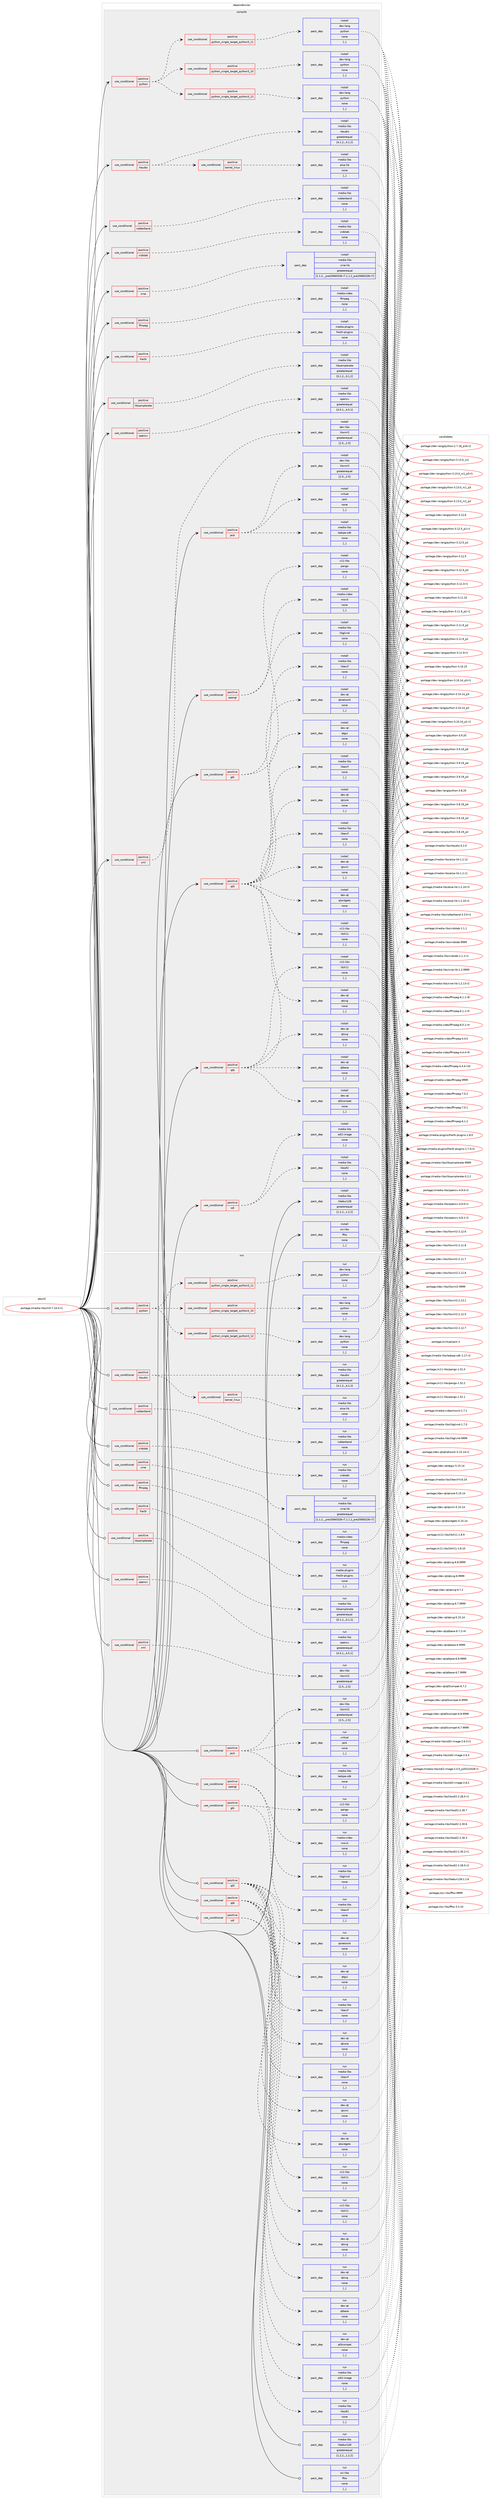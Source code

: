 digraph prolog {

# *************
# Graph options
# *************

newrank=true;
concentrate=true;
compound=true;
graph [rankdir=LR,fontname=Helvetica,fontsize=10,ranksep=1.5];#, ranksep=2.5, nodesep=0.2];
edge  [arrowhead=vee];
node  [fontname=Helvetica,fontsize=10];

# **********
# The ebuild
# **********

subgraph cluster_leftcol {
color=gray;
label=<<i>ebuild</i>>;
id [label="portage://media-libs/mlt-7.24.0-r1", color=red, width=4, href="../media-libs/mlt-7.24.0-r1.svg"];
}

# ****************
# The dependencies
# ****************

subgraph cluster_midcol {
color=gray;
label=<<i>dependencies</i>>;
subgraph cluster_compile {
fillcolor="#eeeeee";
style=filled;
label=<<i>compile</i>>;
subgraph cond210081 {
dependency812962 [label=<<TABLE BORDER="0" CELLBORDER="1" CELLSPACING="0" CELLPADDING="4"><TR><TD ROWSPAN="3" CELLPADDING="10">use_conditional</TD></TR><TR><TD>positive</TD></TR><TR><TD>ffmpeg</TD></TR></TABLE>>, shape=none, color=red];
subgraph pack596746 {
dependency812963 [label=<<TABLE BORDER="0" CELLBORDER="1" CELLSPACING="0" CELLPADDING="4" WIDTH="220"><TR><TD ROWSPAN="6" CELLPADDING="30">pack_dep</TD></TR><TR><TD WIDTH="110">install</TD></TR><TR><TD>media-video</TD></TR><TR><TD>ffmpeg</TD></TR><TR><TD>none</TD></TR><TR><TD>[,,]</TD></TR></TABLE>>, shape=none, color=blue];
}
dependency812962:e -> dependency812963:w [weight=20,style="dashed",arrowhead="vee"];
}
id:e -> dependency812962:w [weight=20,style="solid",arrowhead="vee"];
subgraph cond210082 {
dependency812964 [label=<<TABLE BORDER="0" CELLBORDER="1" CELLSPACING="0" CELLPADDING="4"><TR><TD ROWSPAN="3" CELLPADDING="10">use_conditional</TD></TR><TR><TD>positive</TD></TR><TR><TD>frei0r</TD></TR></TABLE>>, shape=none, color=red];
subgraph pack596747 {
dependency812965 [label=<<TABLE BORDER="0" CELLBORDER="1" CELLSPACING="0" CELLPADDING="4" WIDTH="220"><TR><TD ROWSPAN="6" CELLPADDING="30">pack_dep</TD></TR><TR><TD WIDTH="110">install</TD></TR><TR><TD>media-plugins</TD></TR><TR><TD>frei0r-plugins</TD></TR><TR><TD>none</TD></TR><TR><TD>[,,]</TD></TR></TABLE>>, shape=none, color=blue];
}
dependency812964:e -> dependency812965:w [weight=20,style="dashed",arrowhead="vee"];
}
id:e -> dependency812964:w [weight=20,style="solid",arrowhead="vee"];
subgraph cond210083 {
dependency812966 [label=<<TABLE BORDER="0" CELLBORDER="1" CELLSPACING="0" CELLPADDING="4"><TR><TD ROWSPAN="3" CELLPADDING="10">use_conditional</TD></TR><TR><TD>positive</TD></TR><TR><TD>gtk</TD></TR></TABLE>>, shape=none, color=red];
subgraph pack596748 {
dependency812967 [label=<<TABLE BORDER="0" CELLBORDER="1" CELLSPACING="0" CELLPADDING="4" WIDTH="220"><TR><TD ROWSPAN="6" CELLPADDING="30">pack_dep</TD></TR><TR><TD WIDTH="110">install</TD></TR><TR><TD>media-libs</TD></TR><TR><TD>libexif</TD></TR><TR><TD>none</TD></TR><TR><TD>[,,]</TD></TR></TABLE>>, shape=none, color=blue];
}
dependency812966:e -> dependency812967:w [weight=20,style="dashed",arrowhead="vee"];
subgraph pack596749 {
dependency812968 [label=<<TABLE BORDER="0" CELLBORDER="1" CELLSPACING="0" CELLPADDING="4" WIDTH="220"><TR><TD ROWSPAN="6" CELLPADDING="30">pack_dep</TD></TR><TR><TD WIDTH="110">install</TD></TR><TR><TD>x11-libs</TD></TR><TR><TD>pango</TD></TR><TR><TD>none</TD></TR><TR><TD>[,,]</TD></TR></TABLE>>, shape=none, color=blue];
}
dependency812966:e -> dependency812968:w [weight=20,style="dashed",arrowhead="vee"];
}
id:e -> dependency812966:w [weight=20,style="solid",arrowhead="vee"];
subgraph cond210084 {
dependency812969 [label=<<TABLE BORDER="0" CELLBORDER="1" CELLSPACING="0" CELLPADDING="4"><TR><TD ROWSPAN="3" CELLPADDING="10">use_conditional</TD></TR><TR><TD>positive</TD></TR><TR><TD>jack</TD></TR></TABLE>>, shape=none, color=red];
subgraph pack596750 {
dependency812970 [label=<<TABLE BORDER="0" CELLBORDER="1" CELLSPACING="0" CELLPADDING="4" WIDTH="220"><TR><TD ROWSPAN="6" CELLPADDING="30">pack_dep</TD></TR><TR><TD WIDTH="110">install</TD></TR><TR><TD>dev-libs</TD></TR><TR><TD>libxml2</TD></TR><TR><TD>greaterequal</TD></TR><TR><TD>[2.5,,,2.5]</TD></TR></TABLE>>, shape=none, color=blue];
}
dependency812969:e -> dependency812970:w [weight=20,style="dashed",arrowhead="vee"];
subgraph pack596751 {
dependency812971 [label=<<TABLE BORDER="0" CELLBORDER="1" CELLSPACING="0" CELLPADDING="4" WIDTH="220"><TR><TD ROWSPAN="6" CELLPADDING="30">pack_dep</TD></TR><TR><TD WIDTH="110">install</TD></TR><TR><TD>media-libs</TD></TR><TR><TD>ladspa-sdk</TD></TR><TR><TD>none</TD></TR><TR><TD>[,,]</TD></TR></TABLE>>, shape=none, color=blue];
}
dependency812969:e -> dependency812971:w [weight=20,style="dashed",arrowhead="vee"];
subgraph pack596752 {
dependency812972 [label=<<TABLE BORDER="0" CELLBORDER="1" CELLSPACING="0" CELLPADDING="4" WIDTH="220"><TR><TD ROWSPAN="6" CELLPADDING="30">pack_dep</TD></TR><TR><TD WIDTH="110">install</TD></TR><TR><TD>virtual</TD></TR><TR><TD>jack</TD></TR><TR><TD>none</TD></TR><TR><TD>[,,]</TD></TR></TABLE>>, shape=none, color=blue];
}
dependency812969:e -> dependency812972:w [weight=20,style="dashed",arrowhead="vee"];
}
id:e -> dependency812969:w [weight=20,style="solid",arrowhead="vee"];
subgraph cond210085 {
dependency812973 [label=<<TABLE BORDER="0" CELLBORDER="1" CELLSPACING="0" CELLPADDING="4"><TR><TD ROWSPAN="3" CELLPADDING="10">use_conditional</TD></TR><TR><TD>positive</TD></TR><TR><TD>libsamplerate</TD></TR></TABLE>>, shape=none, color=red];
subgraph pack596753 {
dependency812974 [label=<<TABLE BORDER="0" CELLBORDER="1" CELLSPACING="0" CELLPADDING="4" WIDTH="220"><TR><TD ROWSPAN="6" CELLPADDING="30">pack_dep</TD></TR><TR><TD WIDTH="110">install</TD></TR><TR><TD>media-libs</TD></TR><TR><TD>libsamplerate</TD></TR><TR><TD>greaterequal</TD></TR><TR><TD>[0.1.2,,,0.1.2]</TD></TR></TABLE>>, shape=none, color=blue];
}
dependency812973:e -> dependency812974:w [weight=20,style="dashed",arrowhead="vee"];
}
id:e -> dependency812973:w [weight=20,style="solid",arrowhead="vee"];
subgraph cond210086 {
dependency812975 [label=<<TABLE BORDER="0" CELLBORDER="1" CELLSPACING="0" CELLPADDING="4"><TR><TD ROWSPAN="3" CELLPADDING="10">use_conditional</TD></TR><TR><TD>positive</TD></TR><TR><TD>opencv</TD></TR></TABLE>>, shape=none, color=red];
subgraph pack596754 {
dependency812976 [label=<<TABLE BORDER="0" CELLBORDER="1" CELLSPACING="0" CELLPADDING="4" WIDTH="220"><TR><TD ROWSPAN="6" CELLPADDING="30">pack_dep</TD></TR><TR><TD WIDTH="110">install</TD></TR><TR><TD>media-libs</TD></TR><TR><TD>opencv</TD></TR><TR><TD>greaterequal</TD></TR><TR><TD>[4.5.1,,,4.5.1]</TD></TR></TABLE>>, shape=none, color=blue];
}
dependency812975:e -> dependency812976:w [weight=20,style="dashed",arrowhead="vee"];
}
id:e -> dependency812975:w [weight=20,style="solid",arrowhead="vee"];
subgraph cond210087 {
dependency812977 [label=<<TABLE BORDER="0" CELLBORDER="1" CELLSPACING="0" CELLPADDING="4"><TR><TD ROWSPAN="3" CELLPADDING="10">use_conditional</TD></TR><TR><TD>positive</TD></TR><TR><TD>opengl</TD></TR></TABLE>>, shape=none, color=red];
subgraph pack596755 {
dependency812978 [label=<<TABLE BORDER="0" CELLBORDER="1" CELLSPACING="0" CELLPADDING="4" WIDTH="220"><TR><TD ROWSPAN="6" CELLPADDING="30">pack_dep</TD></TR><TR><TD WIDTH="110">install</TD></TR><TR><TD>media-libs</TD></TR><TR><TD>libglvnd</TD></TR><TR><TD>none</TD></TR><TR><TD>[,,]</TD></TR></TABLE>>, shape=none, color=blue];
}
dependency812977:e -> dependency812978:w [weight=20,style="dashed",arrowhead="vee"];
subgraph pack596756 {
dependency812979 [label=<<TABLE BORDER="0" CELLBORDER="1" CELLSPACING="0" CELLPADDING="4" WIDTH="220"><TR><TD ROWSPAN="6" CELLPADDING="30">pack_dep</TD></TR><TR><TD WIDTH="110">install</TD></TR><TR><TD>media-video</TD></TR><TR><TD>movit</TD></TR><TR><TD>none</TD></TR><TR><TD>[,,]</TD></TR></TABLE>>, shape=none, color=blue];
}
dependency812977:e -> dependency812979:w [weight=20,style="dashed",arrowhead="vee"];
}
id:e -> dependency812977:w [weight=20,style="solid",arrowhead="vee"];
subgraph cond210088 {
dependency812980 [label=<<TABLE BORDER="0" CELLBORDER="1" CELLSPACING="0" CELLPADDING="4"><TR><TD ROWSPAN="3" CELLPADDING="10">use_conditional</TD></TR><TR><TD>positive</TD></TR><TR><TD>python</TD></TR></TABLE>>, shape=none, color=red];
subgraph cond210089 {
dependency812981 [label=<<TABLE BORDER="0" CELLBORDER="1" CELLSPACING="0" CELLPADDING="4"><TR><TD ROWSPAN="3" CELLPADDING="10">use_conditional</TD></TR><TR><TD>positive</TD></TR><TR><TD>python_single_target_python3_10</TD></TR></TABLE>>, shape=none, color=red];
subgraph pack596757 {
dependency812982 [label=<<TABLE BORDER="0" CELLBORDER="1" CELLSPACING="0" CELLPADDING="4" WIDTH="220"><TR><TD ROWSPAN="6" CELLPADDING="30">pack_dep</TD></TR><TR><TD WIDTH="110">install</TD></TR><TR><TD>dev-lang</TD></TR><TR><TD>python</TD></TR><TR><TD>none</TD></TR><TR><TD>[,,]</TD></TR></TABLE>>, shape=none, color=blue];
}
dependency812981:e -> dependency812982:w [weight=20,style="dashed",arrowhead="vee"];
}
dependency812980:e -> dependency812981:w [weight=20,style="dashed",arrowhead="vee"];
subgraph cond210090 {
dependency812983 [label=<<TABLE BORDER="0" CELLBORDER="1" CELLSPACING="0" CELLPADDING="4"><TR><TD ROWSPAN="3" CELLPADDING="10">use_conditional</TD></TR><TR><TD>positive</TD></TR><TR><TD>python_single_target_python3_11</TD></TR></TABLE>>, shape=none, color=red];
subgraph pack596758 {
dependency812984 [label=<<TABLE BORDER="0" CELLBORDER="1" CELLSPACING="0" CELLPADDING="4" WIDTH="220"><TR><TD ROWSPAN="6" CELLPADDING="30">pack_dep</TD></TR><TR><TD WIDTH="110">install</TD></TR><TR><TD>dev-lang</TD></TR><TR><TD>python</TD></TR><TR><TD>none</TD></TR><TR><TD>[,,]</TD></TR></TABLE>>, shape=none, color=blue];
}
dependency812983:e -> dependency812984:w [weight=20,style="dashed",arrowhead="vee"];
}
dependency812980:e -> dependency812983:w [weight=20,style="dashed",arrowhead="vee"];
subgraph cond210091 {
dependency812985 [label=<<TABLE BORDER="0" CELLBORDER="1" CELLSPACING="0" CELLPADDING="4"><TR><TD ROWSPAN="3" CELLPADDING="10">use_conditional</TD></TR><TR><TD>positive</TD></TR><TR><TD>python_single_target_python3_12</TD></TR></TABLE>>, shape=none, color=red];
subgraph pack596759 {
dependency812986 [label=<<TABLE BORDER="0" CELLBORDER="1" CELLSPACING="0" CELLPADDING="4" WIDTH="220"><TR><TD ROWSPAN="6" CELLPADDING="30">pack_dep</TD></TR><TR><TD WIDTH="110">install</TD></TR><TR><TD>dev-lang</TD></TR><TR><TD>python</TD></TR><TR><TD>none</TD></TR><TR><TD>[,,]</TD></TR></TABLE>>, shape=none, color=blue];
}
dependency812985:e -> dependency812986:w [weight=20,style="dashed",arrowhead="vee"];
}
dependency812980:e -> dependency812985:w [weight=20,style="dashed",arrowhead="vee"];
}
id:e -> dependency812980:w [weight=20,style="solid",arrowhead="vee"];
subgraph cond210092 {
dependency812987 [label=<<TABLE BORDER="0" CELLBORDER="1" CELLSPACING="0" CELLPADDING="4"><TR><TD ROWSPAN="3" CELLPADDING="10">use_conditional</TD></TR><TR><TD>positive</TD></TR><TR><TD>qt5</TD></TR></TABLE>>, shape=none, color=red];
subgraph pack596760 {
dependency812988 [label=<<TABLE BORDER="0" CELLBORDER="1" CELLSPACING="0" CELLPADDING="4" WIDTH="220"><TR><TD ROWSPAN="6" CELLPADDING="30">pack_dep</TD></TR><TR><TD WIDTH="110">install</TD></TR><TR><TD>dev-qt</TD></TR><TR><TD>qtcore</TD></TR><TR><TD>none</TD></TR><TR><TD>[,,]</TD></TR></TABLE>>, shape=none, color=blue];
}
dependency812987:e -> dependency812988:w [weight=20,style="dashed",arrowhead="vee"];
subgraph pack596761 {
dependency812989 [label=<<TABLE BORDER="0" CELLBORDER="1" CELLSPACING="0" CELLPADDING="4" WIDTH="220"><TR><TD ROWSPAN="6" CELLPADDING="30">pack_dep</TD></TR><TR><TD WIDTH="110">install</TD></TR><TR><TD>dev-qt</TD></TR><TR><TD>qtgui</TD></TR><TR><TD>none</TD></TR><TR><TD>[,,]</TD></TR></TABLE>>, shape=none, color=blue];
}
dependency812987:e -> dependency812989:w [weight=20,style="dashed",arrowhead="vee"];
subgraph pack596762 {
dependency812990 [label=<<TABLE BORDER="0" CELLBORDER="1" CELLSPACING="0" CELLPADDING="4" WIDTH="220"><TR><TD ROWSPAN="6" CELLPADDING="30">pack_dep</TD></TR><TR><TD WIDTH="110">install</TD></TR><TR><TD>dev-qt</TD></TR><TR><TD>qtnetwork</TD></TR><TR><TD>none</TD></TR><TR><TD>[,,]</TD></TR></TABLE>>, shape=none, color=blue];
}
dependency812987:e -> dependency812990:w [weight=20,style="dashed",arrowhead="vee"];
subgraph pack596763 {
dependency812991 [label=<<TABLE BORDER="0" CELLBORDER="1" CELLSPACING="0" CELLPADDING="4" WIDTH="220"><TR><TD ROWSPAN="6" CELLPADDING="30">pack_dep</TD></TR><TR><TD WIDTH="110">install</TD></TR><TR><TD>dev-qt</TD></TR><TR><TD>qtsvg</TD></TR><TR><TD>none</TD></TR><TR><TD>[,,]</TD></TR></TABLE>>, shape=none, color=blue];
}
dependency812987:e -> dependency812991:w [weight=20,style="dashed",arrowhead="vee"];
subgraph pack596764 {
dependency812992 [label=<<TABLE BORDER="0" CELLBORDER="1" CELLSPACING="0" CELLPADDING="4" WIDTH="220"><TR><TD ROWSPAN="6" CELLPADDING="30">pack_dep</TD></TR><TR><TD WIDTH="110">install</TD></TR><TR><TD>dev-qt</TD></TR><TR><TD>qtwidgets</TD></TR><TR><TD>none</TD></TR><TR><TD>[,,]</TD></TR></TABLE>>, shape=none, color=blue];
}
dependency812987:e -> dependency812992:w [weight=20,style="dashed",arrowhead="vee"];
subgraph pack596765 {
dependency812993 [label=<<TABLE BORDER="0" CELLBORDER="1" CELLSPACING="0" CELLPADDING="4" WIDTH="220"><TR><TD ROWSPAN="6" CELLPADDING="30">pack_dep</TD></TR><TR><TD WIDTH="110">install</TD></TR><TR><TD>dev-qt</TD></TR><TR><TD>qtxml</TD></TR><TR><TD>none</TD></TR><TR><TD>[,,]</TD></TR></TABLE>>, shape=none, color=blue];
}
dependency812987:e -> dependency812993:w [weight=20,style="dashed",arrowhead="vee"];
subgraph pack596766 {
dependency812994 [label=<<TABLE BORDER="0" CELLBORDER="1" CELLSPACING="0" CELLPADDING="4" WIDTH="220"><TR><TD ROWSPAN="6" CELLPADDING="30">pack_dep</TD></TR><TR><TD WIDTH="110">install</TD></TR><TR><TD>media-libs</TD></TR><TR><TD>libexif</TD></TR><TR><TD>none</TD></TR><TR><TD>[,,]</TD></TR></TABLE>>, shape=none, color=blue];
}
dependency812987:e -> dependency812994:w [weight=20,style="dashed",arrowhead="vee"];
subgraph pack596767 {
dependency812995 [label=<<TABLE BORDER="0" CELLBORDER="1" CELLSPACING="0" CELLPADDING="4" WIDTH="220"><TR><TD ROWSPAN="6" CELLPADDING="30">pack_dep</TD></TR><TR><TD WIDTH="110">install</TD></TR><TR><TD>x11-libs</TD></TR><TR><TD>libX11</TD></TR><TR><TD>none</TD></TR><TR><TD>[,,]</TD></TR></TABLE>>, shape=none, color=blue];
}
dependency812987:e -> dependency812995:w [weight=20,style="dashed",arrowhead="vee"];
}
id:e -> dependency812987:w [weight=20,style="solid",arrowhead="vee"];
subgraph cond210093 {
dependency812996 [label=<<TABLE BORDER="0" CELLBORDER="1" CELLSPACING="0" CELLPADDING="4"><TR><TD ROWSPAN="3" CELLPADDING="10">use_conditional</TD></TR><TR><TD>positive</TD></TR><TR><TD>qt6</TD></TR></TABLE>>, shape=none, color=red];
subgraph pack596768 {
dependency812997 [label=<<TABLE BORDER="0" CELLBORDER="1" CELLSPACING="0" CELLPADDING="4" WIDTH="220"><TR><TD ROWSPAN="6" CELLPADDING="30">pack_dep</TD></TR><TR><TD WIDTH="110">install</TD></TR><TR><TD>dev-qt</TD></TR><TR><TD>qt5compat</TD></TR><TR><TD>none</TD></TR><TR><TD>[,,]</TD></TR></TABLE>>, shape=none, color=blue];
}
dependency812996:e -> dependency812997:w [weight=20,style="dashed",arrowhead="vee"];
subgraph pack596769 {
dependency812998 [label=<<TABLE BORDER="0" CELLBORDER="1" CELLSPACING="0" CELLPADDING="4" WIDTH="220"><TR><TD ROWSPAN="6" CELLPADDING="30">pack_dep</TD></TR><TR><TD WIDTH="110">install</TD></TR><TR><TD>dev-qt</TD></TR><TR><TD>qtbase</TD></TR><TR><TD>none</TD></TR><TR><TD>[,,]</TD></TR></TABLE>>, shape=none, color=blue];
}
dependency812996:e -> dependency812998:w [weight=20,style="dashed",arrowhead="vee"];
subgraph pack596770 {
dependency812999 [label=<<TABLE BORDER="0" CELLBORDER="1" CELLSPACING="0" CELLPADDING="4" WIDTH="220"><TR><TD ROWSPAN="6" CELLPADDING="30">pack_dep</TD></TR><TR><TD WIDTH="110">install</TD></TR><TR><TD>dev-qt</TD></TR><TR><TD>qtsvg</TD></TR><TR><TD>none</TD></TR><TR><TD>[,,]</TD></TR></TABLE>>, shape=none, color=blue];
}
dependency812996:e -> dependency812999:w [weight=20,style="dashed",arrowhead="vee"];
subgraph pack596771 {
dependency813000 [label=<<TABLE BORDER="0" CELLBORDER="1" CELLSPACING="0" CELLPADDING="4" WIDTH="220"><TR><TD ROWSPAN="6" CELLPADDING="30">pack_dep</TD></TR><TR><TD WIDTH="110">install</TD></TR><TR><TD>media-libs</TD></TR><TR><TD>libexif</TD></TR><TR><TD>none</TD></TR><TR><TD>[,,]</TD></TR></TABLE>>, shape=none, color=blue];
}
dependency812996:e -> dependency813000:w [weight=20,style="dashed",arrowhead="vee"];
subgraph pack596772 {
dependency813001 [label=<<TABLE BORDER="0" CELLBORDER="1" CELLSPACING="0" CELLPADDING="4" WIDTH="220"><TR><TD ROWSPAN="6" CELLPADDING="30">pack_dep</TD></TR><TR><TD WIDTH="110">install</TD></TR><TR><TD>x11-libs</TD></TR><TR><TD>libX11</TD></TR><TR><TD>none</TD></TR><TR><TD>[,,]</TD></TR></TABLE>>, shape=none, color=blue];
}
dependency812996:e -> dependency813001:w [weight=20,style="dashed",arrowhead="vee"];
}
id:e -> dependency812996:w [weight=20,style="solid",arrowhead="vee"];
subgraph cond210094 {
dependency813002 [label=<<TABLE BORDER="0" CELLBORDER="1" CELLSPACING="0" CELLPADDING="4"><TR><TD ROWSPAN="3" CELLPADDING="10">use_conditional</TD></TR><TR><TD>positive</TD></TR><TR><TD>rtaudio</TD></TR></TABLE>>, shape=none, color=red];
subgraph pack596773 {
dependency813003 [label=<<TABLE BORDER="0" CELLBORDER="1" CELLSPACING="0" CELLPADDING="4" WIDTH="220"><TR><TD ROWSPAN="6" CELLPADDING="30">pack_dep</TD></TR><TR><TD WIDTH="110">install</TD></TR><TR><TD>media-libs</TD></TR><TR><TD>rtaudio</TD></TR><TR><TD>greaterequal</TD></TR><TR><TD>[4.1.2,,,4.1.2]</TD></TR></TABLE>>, shape=none, color=blue];
}
dependency813002:e -> dependency813003:w [weight=20,style="dashed",arrowhead="vee"];
subgraph cond210095 {
dependency813004 [label=<<TABLE BORDER="0" CELLBORDER="1" CELLSPACING="0" CELLPADDING="4"><TR><TD ROWSPAN="3" CELLPADDING="10">use_conditional</TD></TR><TR><TD>positive</TD></TR><TR><TD>kernel_linux</TD></TR></TABLE>>, shape=none, color=red];
subgraph pack596774 {
dependency813005 [label=<<TABLE BORDER="0" CELLBORDER="1" CELLSPACING="0" CELLPADDING="4" WIDTH="220"><TR><TD ROWSPAN="6" CELLPADDING="30">pack_dep</TD></TR><TR><TD WIDTH="110">install</TD></TR><TR><TD>media-libs</TD></TR><TR><TD>alsa-lib</TD></TR><TR><TD>none</TD></TR><TR><TD>[,,]</TD></TR></TABLE>>, shape=none, color=blue];
}
dependency813004:e -> dependency813005:w [weight=20,style="dashed",arrowhead="vee"];
}
dependency813002:e -> dependency813004:w [weight=20,style="dashed",arrowhead="vee"];
}
id:e -> dependency813002:w [weight=20,style="solid",arrowhead="vee"];
subgraph cond210096 {
dependency813006 [label=<<TABLE BORDER="0" CELLBORDER="1" CELLSPACING="0" CELLPADDING="4"><TR><TD ROWSPAN="3" CELLPADDING="10">use_conditional</TD></TR><TR><TD>positive</TD></TR><TR><TD>rubberband</TD></TR></TABLE>>, shape=none, color=red];
subgraph pack596775 {
dependency813007 [label=<<TABLE BORDER="0" CELLBORDER="1" CELLSPACING="0" CELLPADDING="4" WIDTH="220"><TR><TD ROWSPAN="6" CELLPADDING="30">pack_dep</TD></TR><TR><TD WIDTH="110">install</TD></TR><TR><TD>media-libs</TD></TR><TR><TD>rubberband</TD></TR><TR><TD>none</TD></TR><TR><TD>[,,]</TD></TR></TABLE>>, shape=none, color=blue];
}
dependency813006:e -> dependency813007:w [weight=20,style="dashed",arrowhead="vee"];
}
id:e -> dependency813006:w [weight=20,style="solid",arrowhead="vee"];
subgraph cond210097 {
dependency813008 [label=<<TABLE BORDER="0" CELLBORDER="1" CELLSPACING="0" CELLPADDING="4"><TR><TD ROWSPAN="3" CELLPADDING="10">use_conditional</TD></TR><TR><TD>positive</TD></TR><TR><TD>sdl</TD></TR></TABLE>>, shape=none, color=red];
subgraph pack596776 {
dependency813009 [label=<<TABLE BORDER="0" CELLBORDER="1" CELLSPACING="0" CELLPADDING="4" WIDTH="220"><TR><TD ROWSPAN="6" CELLPADDING="30">pack_dep</TD></TR><TR><TD WIDTH="110">install</TD></TR><TR><TD>media-libs</TD></TR><TR><TD>libsdl2</TD></TR><TR><TD>none</TD></TR><TR><TD>[,,]</TD></TR></TABLE>>, shape=none, color=blue];
}
dependency813008:e -> dependency813009:w [weight=20,style="dashed",arrowhead="vee"];
subgraph pack596777 {
dependency813010 [label=<<TABLE BORDER="0" CELLBORDER="1" CELLSPACING="0" CELLPADDING="4" WIDTH="220"><TR><TD ROWSPAN="6" CELLPADDING="30">pack_dep</TD></TR><TR><TD WIDTH="110">install</TD></TR><TR><TD>media-libs</TD></TR><TR><TD>sdl2-image</TD></TR><TR><TD>none</TD></TR><TR><TD>[,,]</TD></TR></TABLE>>, shape=none, color=blue];
}
dependency813008:e -> dependency813010:w [weight=20,style="dashed",arrowhead="vee"];
}
id:e -> dependency813008:w [weight=20,style="solid",arrowhead="vee"];
subgraph cond210098 {
dependency813011 [label=<<TABLE BORDER="0" CELLBORDER="1" CELLSPACING="0" CELLPADDING="4"><TR><TD ROWSPAN="3" CELLPADDING="10">use_conditional</TD></TR><TR><TD>positive</TD></TR><TR><TD>vidstab</TD></TR></TABLE>>, shape=none, color=red];
subgraph pack596778 {
dependency813012 [label=<<TABLE BORDER="0" CELLBORDER="1" CELLSPACING="0" CELLPADDING="4" WIDTH="220"><TR><TD ROWSPAN="6" CELLPADDING="30">pack_dep</TD></TR><TR><TD WIDTH="110">install</TD></TR><TR><TD>media-libs</TD></TR><TR><TD>vidstab</TD></TR><TR><TD>none</TD></TR><TR><TD>[,,]</TD></TR></TABLE>>, shape=none, color=blue];
}
dependency813011:e -> dependency813012:w [weight=20,style="dashed",arrowhead="vee"];
}
id:e -> dependency813011:w [weight=20,style="solid",arrowhead="vee"];
subgraph cond210099 {
dependency813013 [label=<<TABLE BORDER="0" CELLBORDER="1" CELLSPACING="0" CELLPADDING="4"><TR><TD ROWSPAN="3" CELLPADDING="10">use_conditional</TD></TR><TR><TD>positive</TD></TR><TR><TD>xine</TD></TR></TABLE>>, shape=none, color=red];
subgraph pack596779 {
dependency813014 [label=<<TABLE BORDER="0" CELLBORDER="1" CELLSPACING="0" CELLPADDING="4" WIDTH="220"><TR><TD ROWSPAN="6" CELLPADDING="30">pack_dep</TD></TR><TR><TD WIDTH="110">install</TD></TR><TR><TD>media-libs</TD></TR><TR><TD>xine-lib</TD></TR><TR><TD>greaterequal</TD></TR><TR><TD>[1.1.2,,_pre20060328-r7,1.1.2_pre20060328-r7]</TD></TR></TABLE>>, shape=none, color=blue];
}
dependency813013:e -> dependency813014:w [weight=20,style="dashed",arrowhead="vee"];
}
id:e -> dependency813013:w [weight=20,style="solid",arrowhead="vee"];
subgraph cond210100 {
dependency813015 [label=<<TABLE BORDER="0" CELLBORDER="1" CELLSPACING="0" CELLPADDING="4"><TR><TD ROWSPAN="3" CELLPADDING="10">use_conditional</TD></TR><TR><TD>positive</TD></TR><TR><TD>xml</TD></TR></TABLE>>, shape=none, color=red];
subgraph pack596780 {
dependency813016 [label=<<TABLE BORDER="0" CELLBORDER="1" CELLSPACING="0" CELLPADDING="4" WIDTH="220"><TR><TD ROWSPAN="6" CELLPADDING="30">pack_dep</TD></TR><TR><TD WIDTH="110">install</TD></TR><TR><TD>dev-libs</TD></TR><TR><TD>libxml2</TD></TR><TR><TD>greaterequal</TD></TR><TR><TD>[2.5,,,2.5]</TD></TR></TABLE>>, shape=none, color=blue];
}
dependency813015:e -> dependency813016:w [weight=20,style="dashed",arrowhead="vee"];
}
id:e -> dependency813015:w [weight=20,style="solid",arrowhead="vee"];
subgraph pack596781 {
dependency813017 [label=<<TABLE BORDER="0" CELLBORDER="1" CELLSPACING="0" CELLPADDING="4" WIDTH="220"><TR><TD ROWSPAN="6" CELLPADDING="30">pack_dep</TD></TR><TR><TD WIDTH="110">install</TD></TR><TR><TD>media-libs</TD></TR><TR><TD>libebur128</TD></TR><TR><TD>greaterequal</TD></TR><TR><TD>[1.2.2,,,1.2.2]</TD></TR></TABLE>>, shape=none, color=blue];
}
id:e -> dependency813017:w [weight=20,style="solid",arrowhead="vee"];
subgraph pack596782 {
dependency813018 [label=<<TABLE BORDER="0" CELLBORDER="1" CELLSPACING="0" CELLPADDING="4" WIDTH="220"><TR><TD ROWSPAN="6" CELLPADDING="30">pack_dep</TD></TR><TR><TD WIDTH="110">install</TD></TR><TR><TD>sci-libs</TD></TR><TR><TD>fftw</TD></TR><TR><TD>none</TD></TR><TR><TD>[,,]</TD></TR></TABLE>>, shape=none, color=blue];
}
id:e -> dependency813018:w [weight=20,style="solid",arrowhead="vee"];
}
subgraph cluster_compileandrun {
fillcolor="#eeeeee";
style=filled;
label=<<i>compile and run</i>>;
}
subgraph cluster_run {
fillcolor="#eeeeee";
style=filled;
label=<<i>run</i>>;
subgraph cond210101 {
dependency813019 [label=<<TABLE BORDER="0" CELLBORDER="1" CELLSPACING="0" CELLPADDING="4"><TR><TD ROWSPAN="3" CELLPADDING="10">use_conditional</TD></TR><TR><TD>positive</TD></TR><TR><TD>ffmpeg</TD></TR></TABLE>>, shape=none, color=red];
subgraph pack596783 {
dependency813020 [label=<<TABLE BORDER="0" CELLBORDER="1" CELLSPACING="0" CELLPADDING="4" WIDTH="220"><TR><TD ROWSPAN="6" CELLPADDING="30">pack_dep</TD></TR><TR><TD WIDTH="110">run</TD></TR><TR><TD>media-video</TD></TR><TR><TD>ffmpeg</TD></TR><TR><TD>none</TD></TR><TR><TD>[,,]</TD></TR></TABLE>>, shape=none, color=blue];
}
dependency813019:e -> dependency813020:w [weight=20,style="dashed",arrowhead="vee"];
}
id:e -> dependency813019:w [weight=20,style="solid",arrowhead="odot"];
subgraph cond210102 {
dependency813021 [label=<<TABLE BORDER="0" CELLBORDER="1" CELLSPACING="0" CELLPADDING="4"><TR><TD ROWSPAN="3" CELLPADDING="10">use_conditional</TD></TR><TR><TD>positive</TD></TR><TR><TD>frei0r</TD></TR></TABLE>>, shape=none, color=red];
subgraph pack596784 {
dependency813022 [label=<<TABLE BORDER="0" CELLBORDER="1" CELLSPACING="0" CELLPADDING="4" WIDTH="220"><TR><TD ROWSPAN="6" CELLPADDING="30">pack_dep</TD></TR><TR><TD WIDTH="110">run</TD></TR><TR><TD>media-plugins</TD></TR><TR><TD>frei0r-plugins</TD></TR><TR><TD>none</TD></TR><TR><TD>[,,]</TD></TR></TABLE>>, shape=none, color=blue];
}
dependency813021:e -> dependency813022:w [weight=20,style="dashed",arrowhead="vee"];
}
id:e -> dependency813021:w [weight=20,style="solid",arrowhead="odot"];
subgraph cond210103 {
dependency813023 [label=<<TABLE BORDER="0" CELLBORDER="1" CELLSPACING="0" CELLPADDING="4"><TR><TD ROWSPAN="3" CELLPADDING="10">use_conditional</TD></TR><TR><TD>positive</TD></TR><TR><TD>gtk</TD></TR></TABLE>>, shape=none, color=red];
subgraph pack596785 {
dependency813024 [label=<<TABLE BORDER="0" CELLBORDER="1" CELLSPACING="0" CELLPADDING="4" WIDTH="220"><TR><TD ROWSPAN="6" CELLPADDING="30">pack_dep</TD></TR><TR><TD WIDTH="110">run</TD></TR><TR><TD>media-libs</TD></TR><TR><TD>libexif</TD></TR><TR><TD>none</TD></TR><TR><TD>[,,]</TD></TR></TABLE>>, shape=none, color=blue];
}
dependency813023:e -> dependency813024:w [weight=20,style="dashed",arrowhead="vee"];
subgraph pack596786 {
dependency813025 [label=<<TABLE BORDER="0" CELLBORDER="1" CELLSPACING="0" CELLPADDING="4" WIDTH="220"><TR><TD ROWSPAN="6" CELLPADDING="30">pack_dep</TD></TR><TR><TD WIDTH="110">run</TD></TR><TR><TD>x11-libs</TD></TR><TR><TD>pango</TD></TR><TR><TD>none</TD></TR><TR><TD>[,,]</TD></TR></TABLE>>, shape=none, color=blue];
}
dependency813023:e -> dependency813025:w [weight=20,style="dashed",arrowhead="vee"];
}
id:e -> dependency813023:w [weight=20,style="solid",arrowhead="odot"];
subgraph cond210104 {
dependency813026 [label=<<TABLE BORDER="0" CELLBORDER="1" CELLSPACING="0" CELLPADDING="4"><TR><TD ROWSPAN="3" CELLPADDING="10">use_conditional</TD></TR><TR><TD>positive</TD></TR><TR><TD>jack</TD></TR></TABLE>>, shape=none, color=red];
subgraph pack596787 {
dependency813027 [label=<<TABLE BORDER="0" CELLBORDER="1" CELLSPACING="0" CELLPADDING="4" WIDTH="220"><TR><TD ROWSPAN="6" CELLPADDING="30">pack_dep</TD></TR><TR><TD WIDTH="110">run</TD></TR><TR><TD>dev-libs</TD></TR><TR><TD>libxml2</TD></TR><TR><TD>greaterequal</TD></TR><TR><TD>[2.5,,,2.5]</TD></TR></TABLE>>, shape=none, color=blue];
}
dependency813026:e -> dependency813027:w [weight=20,style="dashed",arrowhead="vee"];
subgraph pack596788 {
dependency813028 [label=<<TABLE BORDER="0" CELLBORDER="1" CELLSPACING="0" CELLPADDING="4" WIDTH="220"><TR><TD ROWSPAN="6" CELLPADDING="30">pack_dep</TD></TR><TR><TD WIDTH="110">run</TD></TR><TR><TD>media-libs</TD></TR><TR><TD>ladspa-sdk</TD></TR><TR><TD>none</TD></TR><TR><TD>[,,]</TD></TR></TABLE>>, shape=none, color=blue];
}
dependency813026:e -> dependency813028:w [weight=20,style="dashed",arrowhead="vee"];
subgraph pack596789 {
dependency813029 [label=<<TABLE BORDER="0" CELLBORDER="1" CELLSPACING="0" CELLPADDING="4" WIDTH="220"><TR><TD ROWSPAN="6" CELLPADDING="30">pack_dep</TD></TR><TR><TD WIDTH="110">run</TD></TR><TR><TD>virtual</TD></TR><TR><TD>jack</TD></TR><TR><TD>none</TD></TR><TR><TD>[,,]</TD></TR></TABLE>>, shape=none, color=blue];
}
dependency813026:e -> dependency813029:w [weight=20,style="dashed",arrowhead="vee"];
}
id:e -> dependency813026:w [weight=20,style="solid",arrowhead="odot"];
subgraph cond210105 {
dependency813030 [label=<<TABLE BORDER="0" CELLBORDER="1" CELLSPACING="0" CELLPADDING="4"><TR><TD ROWSPAN="3" CELLPADDING="10">use_conditional</TD></TR><TR><TD>positive</TD></TR><TR><TD>libsamplerate</TD></TR></TABLE>>, shape=none, color=red];
subgraph pack596790 {
dependency813031 [label=<<TABLE BORDER="0" CELLBORDER="1" CELLSPACING="0" CELLPADDING="4" WIDTH="220"><TR><TD ROWSPAN="6" CELLPADDING="30">pack_dep</TD></TR><TR><TD WIDTH="110">run</TD></TR><TR><TD>media-libs</TD></TR><TR><TD>libsamplerate</TD></TR><TR><TD>greaterequal</TD></TR><TR><TD>[0.1.2,,,0.1.2]</TD></TR></TABLE>>, shape=none, color=blue];
}
dependency813030:e -> dependency813031:w [weight=20,style="dashed",arrowhead="vee"];
}
id:e -> dependency813030:w [weight=20,style="solid",arrowhead="odot"];
subgraph cond210106 {
dependency813032 [label=<<TABLE BORDER="0" CELLBORDER="1" CELLSPACING="0" CELLPADDING="4"><TR><TD ROWSPAN="3" CELLPADDING="10">use_conditional</TD></TR><TR><TD>positive</TD></TR><TR><TD>opencv</TD></TR></TABLE>>, shape=none, color=red];
subgraph pack596791 {
dependency813033 [label=<<TABLE BORDER="0" CELLBORDER="1" CELLSPACING="0" CELLPADDING="4" WIDTH="220"><TR><TD ROWSPAN="6" CELLPADDING="30">pack_dep</TD></TR><TR><TD WIDTH="110">run</TD></TR><TR><TD>media-libs</TD></TR><TR><TD>opencv</TD></TR><TR><TD>greaterequal</TD></TR><TR><TD>[4.5.1,,,4.5.1]</TD></TR></TABLE>>, shape=none, color=blue];
}
dependency813032:e -> dependency813033:w [weight=20,style="dashed",arrowhead="vee"];
}
id:e -> dependency813032:w [weight=20,style="solid",arrowhead="odot"];
subgraph cond210107 {
dependency813034 [label=<<TABLE BORDER="0" CELLBORDER="1" CELLSPACING="0" CELLPADDING="4"><TR><TD ROWSPAN="3" CELLPADDING="10">use_conditional</TD></TR><TR><TD>positive</TD></TR><TR><TD>opengl</TD></TR></TABLE>>, shape=none, color=red];
subgraph pack596792 {
dependency813035 [label=<<TABLE BORDER="0" CELLBORDER="1" CELLSPACING="0" CELLPADDING="4" WIDTH="220"><TR><TD ROWSPAN="6" CELLPADDING="30">pack_dep</TD></TR><TR><TD WIDTH="110">run</TD></TR><TR><TD>media-libs</TD></TR><TR><TD>libglvnd</TD></TR><TR><TD>none</TD></TR><TR><TD>[,,]</TD></TR></TABLE>>, shape=none, color=blue];
}
dependency813034:e -> dependency813035:w [weight=20,style="dashed",arrowhead="vee"];
subgraph pack596793 {
dependency813036 [label=<<TABLE BORDER="0" CELLBORDER="1" CELLSPACING="0" CELLPADDING="4" WIDTH="220"><TR><TD ROWSPAN="6" CELLPADDING="30">pack_dep</TD></TR><TR><TD WIDTH="110">run</TD></TR><TR><TD>media-video</TD></TR><TR><TD>movit</TD></TR><TR><TD>none</TD></TR><TR><TD>[,,]</TD></TR></TABLE>>, shape=none, color=blue];
}
dependency813034:e -> dependency813036:w [weight=20,style="dashed",arrowhead="vee"];
}
id:e -> dependency813034:w [weight=20,style="solid",arrowhead="odot"];
subgraph cond210108 {
dependency813037 [label=<<TABLE BORDER="0" CELLBORDER="1" CELLSPACING="0" CELLPADDING="4"><TR><TD ROWSPAN="3" CELLPADDING="10">use_conditional</TD></TR><TR><TD>positive</TD></TR><TR><TD>python</TD></TR></TABLE>>, shape=none, color=red];
subgraph cond210109 {
dependency813038 [label=<<TABLE BORDER="0" CELLBORDER="1" CELLSPACING="0" CELLPADDING="4"><TR><TD ROWSPAN="3" CELLPADDING="10">use_conditional</TD></TR><TR><TD>positive</TD></TR><TR><TD>python_single_target_python3_10</TD></TR></TABLE>>, shape=none, color=red];
subgraph pack596794 {
dependency813039 [label=<<TABLE BORDER="0" CELLBORDER="1" CELLSPACING="0" CELLPADDING="4" WIDTH="220"><TR><TD ROWSPAN="6" CELLPADDING="30">pack_dep</TD></TR><TR><TD WIDTH="110">run</TD></TR><TR><TD>dev-lang</TD></TR><TR><TD>python</TD></TR><TR><TD>none</TD></TR><TR><TD>[,,]</TD></TR></TABLE>>, shape=none, color=blue];
}
dependency813038:e -> dependency813039:w [weight=20,style="dashed",arrowhead="vee"];
}
dependency813037:e -> dependency813038:w [weight=20,style="dashed",arrowhead="vee"];
subgraph cond210110 {
dependency813040 [label=<<TABLE BORDER="0" CELLBORDER="1" CELLSPACING="0" CELLPADDING="4"><TR><TD ROWSPAN="3" CELLPADDING="10">use_conditional</TD></TR><TR><TD>positive</TD></TR><TR><TD>python_single_target_python3_11</TD></TR></TABLE>>, shape=none, color=red];
subgraph pack596795 {
dependency813041 [label=<<TABLE BORDER="0" CELLBORDER="1" CELLSPACING="0" CELLPADDING="4" WIDTH="220"><TR><TD ROWSPAN="6" CELLPADDING="30">pack_dep</TD></TR><TR><TD WIDTH="110">run</TD></TR><TR><TD>dev-lang</TD></TR><TR><TD>python</TD></TR><TR><TD>none</TD></TR><TR><TD>[,,]</TD></TR></TABLE>>, shape=none, color=blue];
}
dependency813040:e -> dependency813041:w [weight=20,style="dashed",arrowhead="vee"];
}
dependency813037:e -> dependency813040:w [weight=20,style="dashed",arrowhead="vee"];
subgraph cond210111 {
dependency813042 [label=<<TABLE BORDER="0" CELLBORDER="1" CELLSPACING="0" CELLPADDING="4"><TR><TD ROWSPAN="3" CELLPADDING="10">use_conditional</TD></TR><TR><TD>positive</TD></TR><TR><TD>python_single_target_python3_12</TD></TR></TABLE>>, shape=none, color=red];
subgraph pack596796 {
dependency813043 [label=<<TABLE BORDER="0" CELLBORDER="1" CELLSPACING="0" CELLPADDING="4" WIDTH="220"><TR><TD ROWSPAN="6" CELLPADDING="30">pack_dep</TD></TR><TR><TD WIDTH="110">run</TD></TR><TR><TD>dev-lang</TD></TR><TR><TD>python</TD></TR><TR><TD>none</TD></TR><TR><TD>[,,]</TD></TR></TABLE>>, shape=none, color=blue];
}
dependency813042:e -> dependency813043:w [weight=20,style="dashed",arrowhead="vee"];
}
dependency813037:e -> dependency813042:w [weight=20,style="dashed",arrowhead="vee"];
}
id:e -> dependency813037:w [weight=20,style="solid",arrowhead="odot"];
subgraph cond210112 {
dependency813044 [label=<<TABLE BORDER="0" CELLBORDER="1" CELLSPACING="0" CELLPADDING="4"><TR><TD ROWSPAN="3" CELLPADDING="10">use_conditional</TD></TR><TR><TD>positive</TD></TR><TR><TD>qt5</TD></TR></TABLE>>, shape=none, color=red];
subgraph pack596797 {
dependency813045 [label=<<TABLE BORDER="0" CELLBORDER="1" CELLSPACING="0" CELLPADDING="4" WIDTH="220"><TR><TD ROWSPAN="6" CELLPADDING="30">pack_dep</TD></TR><TR><TD WIDTH="110">run</TD></TR><TR><TD>dev-qt</TD></TR><TR><TD>qtcore</TD></TR><TR><TD>none</TD></TR><TR><TD>[,,]</TD></TR></TABLE>>, shape=none, color=blue];
}
dependency813044:e -> dependency813045:w [weight=20,style="dashed",arrowhead="vee"];
subgraph pack596798 {
dependency813046 [label=<<TABLE BORDER="0" CELLBORDER="1" CELLSPACING="0" CELLPADDING="4" WIDTH="220"><TR><TD ROWSPAN="6" CELLPADDING="30">pack_dep</TD></TR><TR><TD WIDTH="110">run</TD></TR><TR><TD>dev-qt</TD></TR><TR><TD>qtgui</TD></TR><TR><TD>none</TD></TR><TR><TD>[,,]</TD></TR></TABLE>>, shape=none, color=blue];
}
dependency813044:e -> dependency813046:w [weight=20,style="dashed",arrowhead="vee"];
subgraph pack596799 {
dependency813047 [label=<<TABLE BORDER="0" CELLBORDER="1" CELLSPACING="0" CELLPADDING="4" WIDTH="220"><TR><TD ROWSPAN="6" CELLPADDING="30">pack_dep</TD></TR><TR><TD WIDTH="110">run</TD></TR><TR><TD>dev-qt</TD></TR><TR><TD>qtnetwork</TD></TR><TR><TD>none</TD></TR><TR><TD>[,,]</TD></TR></TABLE>>, shape=none, color=blue];
}
dependency813044:e -> dependency813047:w [weight=20,style="dashed",arrowhead="vee"];
subgraph pack596800 {
dependency813048 [label=<<TABLE BORDER="0" CELLBORDER="1" CELLSPACING="0" CELLPADDING="4" WIDTH="220"><TR><TD ROWSPAN="6" CELLPADDING="30">pack_dep</TD></TR><TR><TD WIDTH="110">run</TD></TR><TR><TD>dev-qt</TD></TR><TR><TD>qtsvg</TD></TR><TR><TD>none</TD></TR><TR><TD>[,,]</TD></TR></TABLE>>, shape=none, color=blue];
}
dependency813044:e -> dependency813048:w [weight=20,style="dashed",arrowhead="vee"];
subgraph pack596801 {
dependency813049 [label=<<TABLE BORDER="0" CELLBORDER="1" CELLSPACING="0" CELLPADDING="4" WIDTH="220"><TR><TD ROWSPAN="6" CELLPADDING="30">pack_dep</TD></TR><TR><TD WIDTH="110">run</TD></TR><TR><TD>dev-qt</TD></TR><TR><TD>qtwidgets</TD></TR><TR><TD>none</TD></TR><TR><TD>[,,]</TD></TR></TABLE>>, shape=none, color=blue];
}
dependency813044:e -> dependency813049:w [weight=20,style="dashed",arrowhead="vee"];
subgraph pack596802 {
dependency813050 [label=<<TABLE BORDER="0" CELLBORDER="1" CELLSPACING="0" CELLPADDING="4" WIDTH="220"><TR><TD ROWSPAN="6" CELLPADDING="30">pack_dep</TD></TR><TR><TD WIDTH="110">run</TD></TR><TR><TD>dev-qt</TD></TR><TR><TD>qtxml</TD></TR><TR><TD>none</TD></TR><TR><TD>[,,]</TD></TR></TABLE>>, shape=none, color=blue];
}
dependency813044:e -> dependency813050:w [weight=20,style="dashed",arrowhead="vee"];
subgraph pack596803 {
dependency813051 [label=<<TABLE BORDER="0" CELLBORDER="1" CELLSPACING="0" CELLPADDING="4" WIDTH="220"><TR><TD ROWSPAN="6" CELLPADDING="30">pack_dep</TD></TR><TR><TD WIDTH="110">run</TD></TR><TR><TD>media-libs</TD></TR><TR><TD>libexif</TD></TR><TR><TD>none</TD></TR><TR><TD>[,,]</TD></TR></TABLE>>, shape=none, color=blue];
}
dependency813044:e -> dependency813051:w [weight=20,style="dashed",arrowhead="vee"];
subgraph pack596804 {
dependency813052 [label=<<TABLE BORDER="0" CELLBORDER="1" CELLSPACING="0" CELLPADDING="4" WIDTH="220"><TR><TD ROWSPAN="6" CELLPADDING="30">pack_dep</TD></TR><TR><TD WIDTH="110">run</TD></TR><TR><TD>x11-libs</TD></TR><TR><TD>libX11</TD></TR><TR><TD>none</TD></TR><TR><TD>[,,]</TD></TR></TABLE>>, shape=none, color=blue];
}
dependency813044:e -> dependency813052:w [weight=20,style="dashed",arrowhead="vee"];
}
id:e -> dependency813044:w [weight=20,style="solid",arrowhead="odot"];
subgraph cond210113 {
dependency813053 [label=<<TABLE BORDER="0" CELLBORDER="1" CELLSPACING="0" CELLPADDING="4"><TR><TD ROWSPAN="3" CELLPADDING="10">use_conditional</TD></TR><TR><TD>positive</TD></TR><TR><TD>qt6</TD></TR></TABLE>>, shape=none, color=red];
subgraph pack596805 {
dependency813054 [label=<<TABLE BORDER="0" CELLBORDER="1" CELLSPACING="0" CELLPADDING="4" WIDTH="220"><TR><TD ROWSPAN="6" CELLPADDING="30">pack_dep</TD></TR><TR><TD WIDTH="110">run</TD></TR><TR><TD>dev-qt</TD></TR><TR><TD>qt5compat</TD></TR><TR><TD>none</TD></TR><TR><TD>[,,]</TD></TR></TABLE>>, shape=none, color=blue];
}
dependency813053:e -> dependency813054:w [weight=20,style="dashed",arrowhead="vee"];
subgraph pack596806 {
dependency813055 [label=<<TABLE BORDER="0" CELLBORDER="1" CELLSPACING="0" CELLPADDING="4" WIDTH="220"><TR><TD ROWSPAN="6" CELLPADDING="30">pack_dep</TD></TR><TR><TD WIDTH="110">run</TD></TR><TR><TD>dev-qt</TD></TR><TR><TD>qtbase</TD></TR><TR><TD>none</TD></TR><TR><TD>[,,]</TD></TR></TABLE>>, shape=none, color=blue];
}
dependency813053:e -> dependency813055:w [weight=20,style="dashed",arrowhead="vee"];
subgraph pack596807 {
dependency813056 [label=<<TABLE BORDER="0" CELLBORDER="1" CELLSPACING="0" CELLPADDING="4" WIDTH="220"><TR><TD ROWSPAN="6" CELLPADDING="30">pack_dep</TD></TR><TR><TD WIDTH="110">run</TD></TR><TR><TD>dev-qt</TD></TR><TR><TD>qtsvg</TD></TR><TR><TD>none</TD></TR><TR><TD>[,,]</TD></TR></TABLE>>, shape=none, color=blue];
}
dependency813053:e -> dependency813056:w [weight=20,style="dashed",arrowhead="vee"];
subgraph pack596808 {
dependency813057 [label=<<TABLE BORDER="0" CELLBORDER="1" CELLSPACING="0" CELLPADDING="4" WIDTH="220"><TR><TD ROWSPAN="6" CELLPADDING="30">pack_dep</TD></TR><TR><TD WIDTH="110">run</TD></TR><TR><TD>media-libs</TD></TR><TR><TD>libexif</TD></TR><TR><TD>none</TD></TR><TR><TD>[,,]</TD></TR></TABLE>>, shape=none, color=blue];
}
dependency813053:e -> dependency813057:w [weight=20,style="dashed",arrowhead="vee"];
subgraph pack596809 {
dependency813058 [label=<<TABLE BORDER="0" CELLBORDER="1" CELLSPACING="0" CELLPADDING="4" WIDTH="220"><TR><TD ROWSPAN="6" CELLPADDING="30">pack_dep</TD></TR><TR><TD WIDTH="110">run</TD></TR><TR><TD>x11-libs</TD></TR><TR><TD>libX11</TD></TR><TR><TD>none</TD></TR><TR><TD>[,,]</TD></TR></TABLE>>, shape=none, color=blue];
}
dependency813053:e -> dependency813058:w [weight=20,style="dashed",arrowhead="vee"];
}
id:e -> dependency813053:w [weight=20,style="solid",arrowhead="odot"];
subgraph cond210114 {
dependency813059 [label=<<TABLE BORDER="0" CELLBORDER="1" CELLSPACING="0" CELLPADDING="4"><TR><TD ROWSPAN="3" CELLPADDING="10">use_conditional</TD></TR><TR><TD>positive</TD></TR><TR><TD>rtaudio</TD></TR></TABLE>>, shape=none, color=red];
subgraph pack596810 {
dependency813060 [label=<<TABLE BORDER="0" CELLBORDER="1" CELLSPACING="0" CELLPADDING="4" WIDTH="220"><TR><TD ROWSPAN="6" CELLPADDING="30">pack_dep</TD></TR><TR><TD WIDTH="110">run</TD></TR><TR><TD>media-libs</TD></TR><TR><TD>rtaudio</TD></TR><TR><TD>greaterequal</TD></TR><TR><TD>[4.1.2,,,4.1.2]</TD></TR></TABLE>>, shape=none, color=blue];
}
dependency813059:e -> dependency813060:w [weight=20,style="dashed",arrowhead="vee"];
subgraph cond210115 {
dependency813061 [label=<<TABLE BORDER="0" CELLBORDER="1" CELLSPACING="0" CELLPADDING="4"><TR><TD ROWSPAN="3" CELLPADDING="10">use_conditional</TD></TR><TR><TD>positive</TD></TR><TR><TD>kernel_linux</TD></TR></TABLE>>, shape=none, color=red];
subgraph pack596811 {
dependency813062 [label=<<TABLE BORDER="0" CELLBORDER="1" CELLSPACING="0" CELLPADDING="4" WIDTH="220"><TR><TD ROWSPAN="6" CELLPADDING="30">pack_dep</TD></TR><TR><TD WIDTH="110">run</TD></TR><TR><TD>media-libs</TD></TR><TR><TD>alsa-lib</TD></TR><TR><TD>none</TD></TR><TR><TD>[,,]</TD></TR></TABLE>>, shape=none, color=blue];
}
dependency813061:e -> dependency813062:w [weight=20,style="dashed",arrowhead="vee"];
}
dependency813059:e -> dependency813061:w [weight=20,style="dashed",arrowhead="vee"];
}
id:e -> dependency813059:w [weight=20,style="solid",arrowhead="odot"];
subgraph cond210116 {
dependency813063 [label=<<TABLE BORDER="0" CELLBORDER="1" CELLSPACING="0" CELLPADDING="4"><TR><TD ROWSPAN="3" CELLPADDING="10">use_conditional</TD></TR><TR><TD>positive</TD></TR><TR><TD>rubberband</TD></TR></TABLE>>, shape=none, color=red];
subgraph pack596812 {
dependency813064 [label=<<TABLE BORDER="0" CELLBORDER="1" CELLSPACING="0" CELLPADDING="4" WIDTH="220"><TR><TD ROWSPAN="6" CELLPADDING="30">pack_dep</TD></TR><TR><TD WIDTH="110">run</TD></TR><TR><TD>media-libs</TD></TR><TR><TD>rubberband</TD></TR><TR><TD>none</TD></TR><TR><TD>[,,]</TD></TR></TABLE>>, shape=none, color=blue];
}
dependency813063:e -> dependency813064:w [weight=20,style="dashed",arrowhead="vee"];
}
id:e -> dependency813063:w [weight=20,style="solid",arrowhead="odot"];
subgraph cond210117 {
dependency813065 [label=<<TABLE BORDER="0" CELLBORDER="1" CELLSPACING="0" CELLPADDING="4"><TR><TD ROWSPAN="3" CELLPADDING="10">use_conditional</TD></TR><TR><TD>positive</TD></TR><TR><TD>sdl</TD></TR></TABLE>>, shape=none, color=red];
subgraph pack596813 {
dependency813066 [label=<<TABLE BORDER="0" CELLBORDER="1" CELLSPACING="0" CELLPADDING="4" WIDTH="220"><TR><TD ROWSPAN="6" CELLPADDING="30">pack_dep</TD></TR><TR><TD WIDTH="110">run</TD></TR><TR><TD>media-libs</TD></TR><TR><TD>libsdl2</TD></TR><TR><TD>none</TD></TR><TR><TD>[,,]</TD></TR></TABLE>>, shape=none, color=blue];
}
dependency813065:e -> dependency813066:w [weight=20,style="dashed",arrowhead="vee"];
subgraph pack596814 {
dependency813067 [label=<<TABLE BORDER="0" CELLBORDER="1" CELLSPACING="0" CELLPADDING="4" WIDTH="220"><TR><TD ROWSPAN="6" CELLPADDING="30">pack_dep</TD></TR><TR><TD WIDTH="110">run</TD></TR><TR><TD>media-libs</TD></TR><TR><TD>sdl2-image</TD></TR><TR><TD>none</TD></TR><TR><TD>[,,]</TD></TR></TABLE>>, shape=none, color=blue];
}
dependency813065:e -> dependency813067:w [weight=20,style="dashed",arrowhead="vee"];
}
id:e -> dependency813065:w [weight=20,style="solid",arrowhead="odot"];
subgraph cond210118 {
dependency813068 [label=<<TABLE BORDER="0" CELLBORDER="1" CELLSPACING="0" CELLPADDING="4"><TR><TD ROWSPAN="3" CELLPADDING="10">use_conditional</TD></TR><TR><TD>positive</TD></TR><TR><TD>vidstab</TD></TR></TABLE>>, shape=none, color=red];
subgraph pack596815 {
dependency813069 [label=<<TABLE BORDER="0" CELLBORDER="1" CELLSPACING="0" CELLPADDING="4" WIDTH="220"><TR><TD ROWSPAN="6" CELLPADDING="30">pack_dep</TD></TR><TR><TD WIDTH="110">run</TD></TR><TR><TD>media-libs</TD></TR><TR><TD>vidstab</TD></TR><TR><TD>none</TD></TR><TR><TD>[,,]</TD></TR></TABLE>>, shape=none, color=blue];
}
dependency813068:e -> dependency813069:w [weight=20,style="dashed",arrowhead="vee"];
}
id:e -> dependency813068:w [weight=20,style="solid",arrowhead="odot"];
subgraph cond210119 {
dependency813070 [label=<<TABLE BORDER="0" CELLBORDER="1" CELLSPACING="0" CELLPADDING="4"><TR><TD ROWSPAN="3" CELLPADDING="10">use_conditional</TD></TR><TR><TD>positive</TD></TR><TR><TD>xine</TD></TR></TABLE>>, shape=none, color=red];
subgraph pack596816 {
dependency813071 [label=<<TABLE BORDER="0" CELLBORDER="1" CELLSPACING="0" CELLPADDING="4" WIDTH="220"><TR><TD ROWSPAN="6" CELLPADDING="30">pack_dep</TD></TR><TR><TD WIDTH="110">run</TD></TR><TR><TD>media-libs</TD></TR><TR><TD>xine-lib</TD></TR><TR><TD>greaterequal</TD></TR><TR><TD>[1.1.2,,_pre20060328-r7,1.1.2_pre20060328-r7]</TD></TR></TABLE>>, shape=none, color=blue];
}
dependency813070:e -> dependency813071:w [weight=20,style="dashed",arrowhead="vee"];
}
id:e -> dependency813070:w [weight=20,style="solid",arrowhead="odot"];
subgraph cond210120 {
dependency813072 [label=<<TABLE BORDER="0" CELLBORDER="1" CELLSPACING="0" CELLPADDING="4"><TR><TD ROWSPAN="3" CELLPADDING="10">use_conditional</TD></TR><TR><TD>positive</TD></TR><TR><TD>xml</TD></TR></TABLE>>, shape=none, color=red];
subgraph pack596817 {
dependency813073 [label=<<TABLE BORDER="0" CELLBORDER="1" CELLSPACING="0" CELLPADDING="4" WIDTH="220"><TR><TD ROWSPAN="6" CELLPADDING="30">pack_dep</TD></TR><TR><TD WIDTH="110">run</TD></TR><TR><TD>dev-libs</TD></TR><TR><TD>libxml2</TD></TR><TR><TD>greaterequal</TD></TR><TR><TD>[2.5,,,2.5]</TD></TR></TABLE>>, shape=none, color=blue];
}
dependency813072:e -> dependency813073:w [weight=20,style="dashed",arrowhead="vee"];
}
id:e -> dependency813072:w [weight=20,style="solid",arrowhead="odot"];
subgraph pack596818 {
dependency813074 [label=<<TABLE BORDER="0" CELLBORDER="1" CELLSPACING="0" CELLPADDING="4" WIDTH="220"><TR><TD ROWSPAN="6" CELLPADDING="30">pack_dep</TD></TR><TR><TD WIDTH="110">run</TD></TR><TR><TD>media-libs</TD></TR><TR><TD>libebur128</TD></TR><TR><TD>greaterequal</TD></TR><TR><TD>[1.2.2,,,1.2.2]</TD></TR></TABLE>>, shape=none, color=blue];
}
id:e -> dependency813074:w [weight=20,style="solid",arrowhead="odot"];
subgraph pack596819 {
dependency813075 [label=<<TABLE BORDER="0" CELLBORDER="1" CELLSPACING="0" CELLPADDING="4" WIDTH="220"><TR><TD ROWSPAN="6" CELLPADDING="30">pack_dep</TD></TR><TR><TD WIDTH="110">run</TD></TR><TR><TD>sci-libs</TD></TR><TR><TD>fftw</TD></TR><TR><TD>none</TD></TR><TR><TD>[,,]</TD></TR></TABLE>>, shape=none, color=blue];
}
id:e -> dependency813075:w [weight=20,style="solid",arrowhead="odot"];
}
}

# **************
# The candidates
# **************

subgraph cluster_choices {
rank=same;
color=gray;
label=<<i>candidates</i>>;

subgraph choice596746 {
color=black;
nodesep=1;
choice1091011001059745118105100101111471021021091121011034557575757 [label="portage://media-video/ffmpeg-9999", color=red, width=4,href="../media-video/ffmpeg-9999.svg"];
choice109101100105974511810510010111147102102109112101103455546484650 [label="portage://media-video/ffmpeg-7.0.2", color=red, width=4,href="../media-video/ffmpeg-7.0.2.svg"];
choice109101100105974511810510010111147102102109112101103455546484649 [label="portage://media-video/ffmpeg-7.0.1", color=red, width=4,href="../media-video/ffmpeg-7.0.1.svg"];
choice109101100105974511810510010111147102102109112101103455446494650 [label="portage://media-video/ffmpeg-6.1.2", color=red, width=4,href="../media-video/ffmpeg-6.1.2.svg"];
choice1091011001059745118105100101111471021021091121011034554464946494511456 [label="portage://media-video/ffmpeg-6.1.1-r8", color=red, width=4,href="../media-video/ffmpeg-6.1.1-r8.svg"];
choice1091011001059745118105100101111471021021091121011034554464946494511453 [label="portage://media-video/ffmpeg-6.1.1-r5", color=red, width=4,href="../media-video/ffmpeg-6.1.1-r5.svg"];
choice1091011001059745118105100101111471021021091121011034554464846494511452 [label="portage://media-video/ffmpeg-6.0.1-r4", color=red, width=4,href="../media-video/ffmpeg-6.0.1-r4.svg"];
choice109101100105974511810510010111147102102109112101103455246524653 [label="portage://media-video/ffmpeg-4.4.5", color=red, width=4,href="../media-video/ffmpeg-4.4.5.svg"];
choice1091011001059745118105100101111471021021091121011034552465246524511457 [label="portage://media-video/ffmpeg-4.4.4-r9", color=red, width=4,href="../media-video/ffmpeg-4.4.4-r9.svg"];
choice109101100105974511810510010111147102102109112101103455246524652451144948 [label="portage://media-video/ffmpeg-4.4.4-r10", color=red, width=4,href="../media-video/ffmpeg-4.4.4-r10.svg"];
dependency812963:e -> choice1091011001059745118105100101111471021021091121011034557575757:w [style=dotted,weight="100"];
dependency812963:e -> choice109101100105974511810510010111147102102109112101103455546484650:w [style=dotted,weight="100"];
dependency812963:e -> choice109101100105974511810510010111147102102109112101103455546484649:w [style=dotted,weight="100"];
dependency812963:e -> choice109101100105974511810510010111147102102109112101103455446494650:w [style=dotted,weight="100"];
dependency812963:e -> choice1091011001059745118105100101111471021021091121011034554464946494511456:w [style=dotted,weight="100"];
dependency812963:e -> choice1091011001059745118105100101111471021021091121011034554464946494511453:w [style=dotted,weight="100"];
dependency812963:e -> choice1091011001059745118105100101111471021021091121011034554464846494511452:w [style=dotted,weight="100"];
dependency812963:e -> choice109101100105974511810510010111147102102109112101103455246524653:w [style=dotted,weight="100"];
dependency812963:e -> choice1091011001059745118105100101111471021021091121011034552465246524511457:w [style=dotted,weight="100"];
dependency812963:e -> choice109101100105974511810510010111147102102109112101103455246524652451144948:w [style=dotted,weight="100"];
}
subgraph choice596747 {
color=black;
nodesep=1;
choice1091011001059745112108117103105110115471021141011054811445112108117103105110115454946564648 [label="portage://media-plugins/frei0r-plugins-1.8.0", color=red, width=4,href="../media-plugins/frei0r-plugins-1.8.0.svg"];
choice10910110010597451121081171031051101154710211410110548114451121081171031051101154549465546484511450 [label="portage://media-plugins/frei0r-plugins-1.7.0-r2", color=red, width=4,href="../media-plugins/frei0r-plugins-1.7.0-r2.svg"];
dependency812965:e -> choice1091011001059745112108117103105110115471021141011054811445112108117103105110115454946564648:w [style=dotted,weight="100"];
dependency812965:e -> choice10910110010597451121081171031051101154710211410110548114451121081171031051101154549465546484511450:w [style=dotted,weight="100"];
}
subgraph choice596748 {
color=black;
nodesep=1;
choice109101100105974510810598115471081059810112010510245484654465052 [label="portage://media-libs/libexif-0.6.24", color=red, width=4,href="../media-libs/libexif-0.6.24.svg"];
dependency812967:e -> choice109101100105974510810598115471081059810112010510245484654465052:w [style=dotted,weight="100"];
}
subgraph choice596749 {
color=black;
nodesep=1;
choice12049494510810598115471129711010311145494653504650 [label="portage://x11-libs/pango-1.52.2", color=red, width=4,href="../x11-libs/pango-1.52.2.svg"];
choice12049494510810598115471129711010311145494653504649 [label="portage://x11-libs/pango-1.52.1", color=red, width=4,href="../x11-libs/pango-1.52.1.svg"];
choice12049494510810598115471129711010311145494653494648 [label="portage://x11-libs/pango-1.51.0", color=red, width=4,href="../x11-libs/pango-1.51.0.svg"];
dependency812968:e -> choice12049494510810598115471129711010311145494653504650:w [style=dotted,weight="100"];
dependency812968:e -> choice12049494510810598115471129711010311145494653504649:w [style=dotted,weight="100"];
dependency812968:e -> choice12049494510810598115471129711010311145494653494648:w [style=dotted,weight="100"];
}
subgraph choice596750 {
color=black;
nodesep=1;
choice10010111845108105981154710810598120109108504557575757 [label="portage://dev-libs/libxml2-9999", color=red, width=4,href="../dev-libs/libxml2-9999.svg"];
choice100101118451081059811547108105981201091085045504649514649 [label="portage://dev-libs/libxml2-2.13.1", color=red, width=4,href="../dev-libs/libxml2-2.13.1.svg"];
choice100101118451081059811547108105981201091085045504649504656 [label="portage://dev-libs/libxml2-2.12.8", color=red, width=4,href="../dev-libs/libxml2-2.12.8.svg"];
choice100101118451081059811547108105981201091085045504649504655 [label="portage://dev-libs/libxml2-2.12.7", color=red, width=4,href="../dev-libs/libxml2-2.12.7.svg"];
choice100101118451081059811547108105981201091085045504649504654 [label="portage://dev-libs/libxml2-2.12.6", color=red, width=4,href="../dev-libs/libxml2-2.12.6.svg"];
choice100101118451081059811547108105981201091085045504649504653 [label="portage://dev-libs/libxml2-2.12.5", color=red, width=4,href="../dev-libs/libxml2-2.12.5.svg"];
choice100101118451081059811547108105981201091085045504649494656 [label="portage://dev-libs/libxml2-2.11.8", color=red, width=4,href="../dev-libs/libxml2-2.11.8.svg"];
choice100101118451081059811547108105981201091085045504649494655 [label="portage://dev-libs/libxml2-2.11.7", color=red, width=4,href="../dev-libs/libxml2-2.11.7.svg"];
dependency812970:e -> choice10010111845108105981154710810598120109108504557575757:w [style=dotted,weight="100"];
dependency812970:e -> choice100101118451081059811547108105981201091085045504649514649:w [style=dotted,weight="100"];
dependency812970:e -> choice100101118451081059811547108105981201091085045504649504656:w [style=dotted,weight="100"];
dependency812970:e -> choice100101118451081059811547108105981201091085045504649504655:w [style=dotted,weight="100"];
dependency812970:e -> choice100101118451081059811547108105981201091085045504649504654:w [style=dotted,weight="100"];
dependency812970:e -> choice100101118451081059811547108105981201091085045504649504653:w [style=dotted,weight="100"];
dependency812970:e -> choice100101118451081059811547108105981201091085045504649494656:w [style=dotted,weight="100"];
dependency812970:e -> choice100101118451081059811547108105981201091085045504649494655:w [style=dotted,weight="100"];
}
subgraph choice596751 {
color=black;
nodesep=1;
choice1091011001059745108105981154710897100115112974511510010745494649554511450 [label="portage://media-libs/ladspa-sdk-1.17-r2", color=red, width=4,href="../media-libs/ladspa-sdk-1.17-r2.svg"];
dependency812971:e -> choice1091011001059745108105981154710897100115112974511510010745494649554511450:w [style=dotted,weight="100"];
}
subgraph choice596752 {
color=black;
nodesep=1;
choice118105114116117971084710697991074550 [label="portage://virtual/jack-2", color=red, width=4,href="../virtual/jack-2.svg"];
dependency812972:e -> choice118105114116117971084710697991074550:w [style=dotted,weight="100"];
}
subgraph choice596753 {
color=black;
nodesep=1;
choice109101100105974510810598115471081059811597109112108101114971161014557575757 [label="portage://media-libs/libsamplerate-9999", color=red, width=4,href="../media-libs/libsamplerate-9999.svg"];
choice10910110010597451081059811547108105981159710911210810111497116101454846504650 [label="portage://media-libs/libsamplerate-0.2.2", color=red, width=4,href="../media-libs/libsamplerate-0.2.2.svg"];
dependency812974:e -> choice109101100105974510810598115471081059811597109112108101114971161014557575757:w [style=dotted,weight="100"];
dependency812974:e -> choice10910110010597451081059811547108105981159710911210810111497116101454846504650:w [style=dotted,weight="100"];
}
subgraph choice596754 {
color=black;
nodesep=1;
choice10910110010597451081059811547111112101110991184552465746484511450 [label="portage://media-libs/opencv-4.9.0-r2", color=red, width=4,href="../media-libs/opencv-4.9.0-r2.svg"];
choice10910110010597451081059811547111112101110991184552465746484511449 [label="portage://media-libs/opencv-4.9.0-r1", color=red, width=4,href="../media-libs/opencv-4.9.0-r1.svg"];
choice10910110010597451081059811547111112101110991184552465646494511450 [label="portage://media-libs/opencv-4.8.1-r2", color=red, width=4,href="../media-libs/opencv-4.8.1-r2.svg"];
dependency812976:e -> choice10910110010597451081059811547111112101110991184552465746484511450:w [style=dotted,weight="100"];
dependency812976:e -> choice10910110010597451081059811547111112101110991184552465746484511449:w [style=dotted,weight="100"];
dependency812976:e -> choice10910110010597451081059811547111112101110991184552465646494511450:w [style=dotted,weight="100"];
}
subgraph choice596755 {
color=black;
nodesep=1;
choice10910110010597451081059811547108105981031081181101004557575757 [label="portage://media-libs/libglvnd-9999", color=red, width=4,href="../media-libs/libglvnd-9999.svg"];
choice1091011001059745108105981154710810598103108118110100454946554648 [label="portage://media-libs/libglvnd-1.7.0", color=red, width=4,href="../media-libs/libglvnd-1.7.0.svg"];
dependency812978:e -> choice10910110010597451081059811547108105981031081181101004557575757:w [style=dotted,weight="100"];
dependency812978:e -> choice1091011001059745108105981154710810598103108118110100454946554648:w [style=dotted,weight="100"];
}
subgraph choice596756 {
color=black;
nodesep=1;
choice109101100105974511810510010111147109111118105116454946554649 [label="portage://media-video/movit-1.7.1", color=red, width=4,href="../media-video/movit-1.7.1.svg"];
dependency812979:e -> choice109101100105974511810510010111147109111118105116454946554649:w [style=dotted,weight="100"];
}
subgraph choice596757 {
color=black;
nodesep=1;
choice10010111845108971101034711212111610411111045514649514648951149950 [label="portage://dev-lang/python-3.13.0_rc2", color=red, width=4,href="../dev-lang/python-3.13.0_rc2.svg"];
choice1001011184510897110103471121211161041111104551464951464895114994995112514511449 [label="portage://dev-lang/python-3.13.0_rc1_p3-r1", color=red, width=4,href="../dev-lang/python-3.13.0_rc1_p3-r1.svg"];
choice100101118451089711010347112121116104111110455146495146489511499499511251 [label="portage://dev-lang/python-3.13.0_rc1_p3", color=red, width=4,href="../dev-lang/python-3.13.0_rc1_p3.svg"];
choice100101118451089711010347112121116104111110455146495146489511499499511250 [label="portage://dev-lang/python-3.13.0_rc1_p2", color=red, width=4,href="../dev-lang/python-3.13.0_rc1_p2.svg"];
choice10010111845108971101034711212111610411111045514649504654 [label="portage://dev-lang/python-3.12.6", color=red, width=4,href="../dev-lang/python-3.12.6.svg"];
choice1001011184510897110103471121211161041111104551464950465395112494511449 [label="portage://dev-lang/python-3.12.5_p1-r1", color=red, width=4,href="../dev-lang/python-3.12.5_p1-r1.svg"];
choice100101118451089711010347112121116104111110455146495046539511249 [label="portage://dev-lang/python-3.12.5_p1", color=red, width=4,href="../dev-lang/python-3.12.5_p1.svg"];
choice10010111845108971101034711212111610411111045514649504653 [label="portage://dev-lang/python-3.12.5", color=red, width=4,href="../dev-lang/python-3.12.5.svg"];
choice100101118451089711010347112121116104111110455146495046529511251 [label="portage://dev-lang/python-3.12.4_p3", color=red, width=4,href="../dev-lang/python-3.12.4_p3.svg"];
choice100101118451089711010347112121116104111110455146495046514511449 [label="portage://dev-lang/python-3.12.3-r1", color=red, width=4,href="../dev-lang/python-3.12.3-r1.svg"];
choice1001011184510897110103471121211161041111104551464949464948 [label="portage://dev-lang/python-3.11.10", color=red, width=4,href="../dev-lang/python-3.11.10.svg"];
choice1001011184510897110103471121211161041111104551464949465795112504511449 [label="portage://dev-lang/python-3.11.9_p2-r1", color=red, width=4,href="../dev-lang/python-3.11.9_p2-r1.svg"];
choice100101118451089711010347112121116104111110455146494946579511250 [label="portage://dev-lang/python-3.11.9_p2", color=red, width=4,href="../dev-lang/python-3.11.9_p2.svg"];
choice100101118451089711010347112121116104111110455146494946579511249 [label="portage://dev-lang/python-3.11.9_p1", color=red, width=4,href="../dev-lang/python-3.11.9_p1.svg"];
choice100101118451089711010347112121116104111110455146494946574511449 [label="portage://dev-lang/python-3.11.9-r1", color=red, width=4,href="../dev-lang/python-3.11.9-r1.svg"];
choice1001011184510897110103471121211161041111104551464948464953 [label="portage://dev-lang/python-3.10.15", color=red, width=4,href="../dev-lang/python-3.10.15.svg"];
choice100101118451089711010347112121116104111110455146494846495295112514511449 [label="portage://dev-lang/python-3.10.14_p3-r1", color=red, width=4,href="../dev-lang/python-3.10.14_p3-r1.svg"];
choice10010111845108971101034711212111610411111045514649484649529511251 [label="portage://dev-lang/python-3.10.14_p3", color=red, width=4,href="../dev-lang/python-3.10.14_p3.svg"];
choice10010111845108971101034711212111610411111045514649484649529511250 [label="portage://dev-lang/python-3.10.14_p2", color=red, width=4,href="../dev-lang/python-3.10.14_p2.svg"];
choice100101118451089711010347112121116104111110455146494846495295112494511449 [label="portage://dev-lang/python-3.10.14_p1-r1", color=red, width=4,href="../dev-lang/python-3.10.14_p1-r1.svg"];
choice10010111845108971101034711212111610411111045514657465048 [label="portage://dev-lang/python-3.9.20", color=red, width=4,href="../dev-lang/python-3.9.20.svg"];
choice100101118451089711010347112121116104111110455146574649579511253 [label="portage://dev-lang/python-3.9.19_p5", color=red, width=4,href="../dev-lang/python-3.9.19_p5.svg"];
choice100101118451089711010347112121116104111110455146574649579511252 [label="portage://dev-lang/python-3.9.19_p4", color=red, width=4,href="../dev-lang/python-3.9.19_p4.svg"];
choice100101118451089711010347112121116104111110455146574649579511251 [label="portage://dev-lang/python-3.9.19_p3", color=red, width=4,href="../dev-lang/python-3.9.19_p3.svg"];
choice10010111845108971101034711212111610411111045514656465048 [label="portage://dev-lang/python-3.8.20", color=red, width=4,href="../dev-lang/python-3.8.20.svg"];
choice100101118451089711010347112121116104111110455146564649579511252 [label="portage://dev-lang/python-3.8.19_p4", color=red, width=4,href="../dev-lang/python-3.8.19_p4.svg"];
choice100101118451089711010347112121116104111110455146564649579511251 [label="portage://dev-lang/python-3.8.19_p3", color=red, width=4,href="../dev-lang/python-3.8.19_p3.svg"];
choice100101118451089711010347112121116104111110455146564649579511250 [label="portage://dev-lang/python-3.8.19_p2", color=red, width=4,href="../dev-lang/python-3.8.19_p2.svg"];
choice100101118451089711010347112121116104111110455046554649569511249544511450 [label="portage://dev-lang/python-2.7.18_p16-r2", color=red, width=4,href="../dev-lang/python-2.7.18_p16-r2.svg"];
dependency812982:e -> choice10010111845108971101034711212111610411111045514649514648951149950:w [style=dotted,weight="100"];
dependency812982:e -> choice1001011184510897110103471121211161041111104551464951464895114994995112514511449:w [style=dotted,weight="100"];
dependency812982:e -> choice100101118451089711010347112121116104111110455146495146489511499499511251:w [style=dotted,weight="100"];
dependency812982:e -> choice100101118451089711010347112121116104111110455146495146489511499499511250:w [style=dotted,weight="100"];
dependency812982:e -> choice10010111845108971101034711212111610411111045514649504654:w [style=dotted,weight="100"];
dependency812982:e -> choice1001011184510897110103471121211161041111104551464950465395112494511449:w [style=dotted,weight="100"];
dependency812982:e -> choice100101118451089711010347112121116104111110455146495046539511249:w [style=dotted,weight="100"];
dependency812982:e -> choice10010111845108971101034711212111610411111045514649504653:w [style=dotted,weight="100"];
dependency812982:e -> choice100101118451089711010347112121116104111110455146495046529511251:w [style=dotted,weight="100"];
dependency812982:e -> choice100101118451089711010347112121116104111110455146495046514511449:w [style=dotted,weight="100"];
dependency812982:e -> choice1001011184510897110103471121211161041111104551464949464948:w [style=dotted,weight="100"];
dependency812982:e -> choice1001011184510897110103471121211161041111104551464949465795112504511449:w [style=dotted,weight="100"];
dependency812982:e -> choice100101118451089711010347112121116104111110455146494946579511250:w [style=dotted,weight="100"];
dependency812982:e -> choice100101118451089711010347112121116104111110455146494946579511249:w [style=dotted,weight="100"];
dependency812982:e -> choice100101118451089711010347112121116104111110455146494946574511449:w [style=dotted,weight="100"];
dependency812982:e -> choice1001011184510897110103471121211161041111104551464948464953:w [style=dotted,weight="100"];
dependency812982:e -> choice100101118451089711010347112121116104111110455146494846495295112514511449:w [style=dotted,weight="100"];
dependency812982:e -> choice10010111845108971101034711212111610411111045514649484649529511251:w [style=dotted,weight="100"];
dependency812982:e -> choice10010111845108971101034711212111610411111045514649484649529511250:w [style=dotted,weight="100"];
dependency812982:e -> choice100101118451089711010347112121116104111110455146494846495295112494511449:w [style=dotted,weight="100"];
dependency812982:e -> choice10010111845108971101034711212111610411111045514657465048:w [style=dotted,weight="100"];
dependency812982:e -> choice100101118451089711010347112121116104111110455146574649579511253:w [style=dotted,weight="100"];
dependency812982:e -> choice100101118451089711010347112121116104111110455146574649579511252:w [style=dotted,weight="100"];
dependency812982:e -> choice100101118451089711010347112121116104111110455146574649579511251:w [style=dotted,weight="100"];
dependency812982:e -> choice10010111845108971101034711212111610411111045514656465048:w [style=dotted,weight="100"];
dependency812982:e -> choice100101118451089711010347112121116104111110455146564649579511252:w [style=dotted,weight="100"];
dependency812982:e -> choice100101118451089711010347112121116104111110455146564649579511251:w [style=dotted,weight="100"];
dependency812982:e -> choice100101118451089711010347112121116104111110455146564649579511250:w [style=dotted,weight="100"];
dependency812982:e -> choice100101118451089711010347112121116104111110455046554649569511249544511450:w [style=dotted,weight="100"];
}
subgraph choice596758 {
color=black;
nodesep=1;
choice10010111845108971101034711212111610411111045514649514648951149950 [label="portage://dev-lang/python-3.13.0_rc2", color=red, width=4,href="../dev-lang/python-3.13.0_rc2.svg"];
choice1001011184510897110103471121211161041111104551464951464895114994995112514511449 [label="portage://dev-lang/python-3.13.0_rc1_p3-r1", color=red, width=4,href="../dev-lang/python-3.13.0_rc1_p3-r1.svg"];
choice100101118451089711010347112121116104111110455146495146489511499499511251 [label="portage://dev-lang/python-3.13.0_rc1_p3", color=red, width=4,href="../dev-lang/python-3.13.0_rc1_p3.svg"];
choice100101118451089711010347112121116104111110455146495146489511499499511250 [label="portage://dev-lang/python-3.13.0_rc1_p2", color=red, width=4,href="../dev-lang/python-3.13.0_rc1_p2.svg"];
choice10010111845108971101034711212111610411111045514649504654 [label="portage://dev-lang/python-3.12.6", color=red, width=4,href="../dev-lang/python-3.12.6.svg"];
choice1001011184510897110103471121211161041111104551464950465395112494511449 [label="portage://dev-lang/python-3.12.5_p1-r1", color=red, width=4,href="../dev-lang/python-3.12.5_p1-r1.svg"];
choice100101118451089711010347112121116104111110455146495046539511249 [label="portage://dev-lang/python-3.12.5_p1", color=red, width=4,href="../dev-lang/python-3.12.5_p1.svg"];
choice10010111845108971101034711212111610411111045514649504653 [label="portage://dev-lang/python-3.12.5", color=red, width=4,href="../dev-lang/python-3.12.5.svg"];
choice100101118451089711010347112121116104111110455146495046529511251 [label="portage://dev-lang/python-3.12.4_p3", color=red, width=4,href="../dev-lang/python-3.12.4_p3.svg"];
choice100101118451089711010347112121116104111110455146495046514511449 [label="portage://dev-lang/python-3.12.3-r1", color=red, width=4,href="../dev-lang/python-3.12.3-r1.svg"];
choice1001011184510897110103471121211161041111104551464949464948 [label="portage://dev-lang/python-3.11.10", color=red, width=4,href="../dev-lang/python-3.11.10.svg"];
choice1001011184510897110103471121211161041111104551464949465795112504511449 [label="portage://dev-lang/python-3.11.9_p2-r1", color=red, width=4,href="../dev-lang/python-3.11.9_p2-r1.svg"];
choice100101118451089711010347112121116104111110455146494946579511250 [label="portage://dev-lang/python-3.11.9_p2", color=red, width=4,href="../dev-lang/python-3.11.9_p2.svg"];
choice100101118451089711010347112121116104111110455146494946579511249 [label="portage://dev-lang/python-3.11.9_p1", color=red, width=4,href="../dev-lang/python-3.11.9_p1.svg"];
choice100101118451089711010347112121116104111110455146494946574511449 [label="portage://dev-lang/python-3.11.9-r1", color=red, width=4,href="../dev-lang/python-3.11.9-r1.svg"];
choice1001011184510897110103471121211161041111104551464948464953 [label="portage://dev-lang/python-3.10.15", color=red, width=4,href="../dev-lang/python-3.10.15.svg"];
choice100101118451089711010347112121116104111110455146494846495295112514511449 [label="portage://dev-lang/python-3.10.14_p3-r1", color=red, width=4,href="../dev-lang/python-3.10.14_p3-r1.svg"];
choice10010111845108971101034711212111610411111045514649484649529511251 [label="portage://dev-lang/python-3.10.14_p3", color=red, width=4,href="../dev-lang/python-3.10.14_p3.svg"];
choice10010111845108971101034711212111610411111045514649484649529511250 [label="portage://dev-lang/python-3.10.14_p2", color=red, width=4,href="../dev-lang/python-3.10.14_p2.svg"];
choice100101118451089711010347112121116104111110455146494846495295112494511449 [label="portage://dev-lang/python-3.10.14_p1-r1", color=red, width=4,href="../dev-lang/python-3.10.14_p1-r1.svg"];
choice10010111845108971101034711212111610411111045514657465048 [label="portage://dev-lang/python-3.9.20", color=red, width=4,href="../dev-lang/python-3.9.20.svg"];
choice100101118451089711010347112121116104111110455146574649579511253 [label="portage://dev-lang/python-3.9.19_p5", color=red, width=4,href="../dev-lang/python-3.9.19_p5.svg"];
choice100101118451089711010347112121116104111110455146574649579511252 [label="portage://dev-lang/python-3.9.19_p4", color=red, width=4,href="../dev-lang/python-3.9.19_p4.svg"];
choice100101118451089711010347112121116104111110455146574649579511251 [label="portage://dev-lang/python-3.9.19_p3", color=red, width=4,href="../dev-lang/python-3.9.19_p3.svg"];
choice10010111845108971101034711212111610411111045514656465048 [label="portage://dev-lang/python-3.8.20", color=red, width=4,href="../dev-lang/python-3.8.20.svg"];
choice100101118451089711010347112121116104111110455146564649579511252 [label="portage://dev-lang/python-3.8.19_p4", color=red, width=4,href="../dev-lang/python-3.8.19_p4.svg"];
choice100101118451089711010347112121116104111110455146564649579511251 [label="portage://dev-lang/python-3.8.19_p3", color=red, width=4,href="../dev-lang/python-3.8.19_p3.svg"];
choice100101118451089711010347112121116104111110455146564649579511250 [label="portage://dev-lang/python-3.8.19_p2", color=red, width=4,href="../dev-lang/python-3.8.19_p2.svg"];
choice100101118451089711010347112121116104111110455046554649569511249544511450 [label="portage://dev-lang/python-2.7.18_p16-r2", color=red, width=4,href="../dev-lang/python-2.7.18_p16-r2.svg"];
dependency812984:e -> choice10010111845108971101034711212111610411111045514649514648951149950:w [style=dotted,weight="100"];
dependency812984:e -> choice1001011184510897110103471121211161041111104551464951464895114994995112514511449:w [style=dotted,weight="100"];
dependency812984:e -> choice100101118451089711010347112121116104111110455146495146489511499499511251:w [style=dotted,weight="100"];
dependency812984:e -> choice100101118451089711010347112121116104111110455146495146489511499499511250:w [style=dotted,weight="100"];
dependency812984:e -> choice10010111845108971101034711212111610411111045514649504654:w [style=dotted,weight="100"];
dependency812984:e -> choice1001011184510897110103471121211161041111104551464950465395112494511449:w [style=dotted,weight="100"];
dependency812984:e -> choice100101118451089711010347112121116104111110455146495046539511249:w [style=dotted,weight="100"];
dependency812984:e -> choice10010111845108971101034711212111610411111045514649504653:w [style=dotted,weight="100"];
dependency812984:e -> choice100101118451089711010347112121116104111110455146495046529511251:w [style=dotted,weight="100"];
dependency812984:e -> choice100101118451089711010347112121116104111110455146495046514511449:w [style=dotted,weight="100"];
dependency812984:e -> choice1001011184510897110103471121211161041111104551464949464948:w [style=dotted,weight="100"];
dependency812984:e -> choice1001011184510897110103471121211161041111104551464949465795112504511449:w [style=dotted,weight="100"];
dependency812984:e -> choice100101118451089711010347112121116104111110455146494946579511250:w [style=dotted,weight="100"];
dependency812984:e -> choice100101118451089711010347112121116104111110455146494946579511249:w [style=dotted,weight="100"];
dependency812984:e -> choice100101118451089711010347112121116104111110455146494946574511449:w [style=dotted,weight="100"];
dependency812984:e -> choice1001011184510897110103471121211161041111104551464948464953:w [style=dotted,weight="100"];
dependency812984:e -> choice100101118451089711010347112121116104111110455146494846495295112514511449:w [style=dotted,weight="100"];
dependency812984:e -> choice10010111845108971101034711212111610411111045514649484649529511251:w [style=dotted,weight="100"];
dependency812984:e -> choice10010111845108971101034711212111610411111045514649484649529511250:w [style=dotted,weight="100"];
dependency812984:e -> choice100101118451089711010347112121116104111110455146494846495295112494511449:w [style=dotted,weight="100"];
dependency812984:e -> choice10010111845108971101034711212111610411111045514657465048:w [style=dotted,weight="100"];
dependency812984:e -> choice100101118451089711010347112121116104111110455146574649579511253:w [style=dotted,weight="100"];
dependency812984:e -> choice100101118451089711010347112121116104111110455146574649579511252:w [style=dotted,weight="100"];
dependency812984:e -> choice100101118451089711010347112121116104111110455146574649579511251:w [style=dotted,weight="100"];
dependency812984:e -> choice10010111845108971101034711212111610411111045514656465048:w [style=dotted,weight="100"];
dependency812984:e -> choice100101118451089711010347112121116104111110455146564649579511252:w [style=dotted,weight="100"];
dependency812984:e -> choice100101118451089711010347112121116104111110455146564649579511251:w [style=dotted,weight="100"];
dependency812984:e -> choice100101118451089711010347112121116104111110455146564649579511250:w [style=dotted,weight="100"];
dependency812984:e -> choice100101118451089711010347112121116104111110455046554649569511249544511450:w [style=dotted,weight="100"];
}
subgraph choice596759 {
color=black;
nodesep=1;
choice10010111845108971101034711212111610411111045514649514648951149950 [label="portage://dev-lang/python-3.13.0_rc2", color=red, width=4,href="../dev-lang/python-3.13.0_rc2.svg"];
choice1001011184510897110103471121211161041111104551464951464895114994995112514511449 [label="portage://dev-lang/python-3.13.0_rc1_p3-r1", color=red, width=4,href="../dev-lang/python-3.13.0_rc1_p3-r1.svg"];
choice100101118451089711010347112121116104111110455146495146489511499499511251 [label="portage://dev-lang/python-3.13.0_rc1_p3", color=red, width=4,href="../dev-lang/python-3.13.0_rc1_p3.svg"];
choice100101118451089711010347112121116104111110455146495146489511499499511250 [label="portage://dev-lang/python-3.13.0_rc1_p2", color=red, width=4,href="../dev-lang/python-3.13.0_rc1_p2.svg"];
choice10010111845108971101034711212111610411111045514649504654 [label="portage://dev-lang/python-3.12.6", color=red, width=4,href="../dev-lang/python-3.12.6.svg"];
choice1001011184510897110103471121211161041111104551464950465395112494511449 [label="portage://dev-lang/python-3.12.5_p1-r1", color=red, width=4,href="../dev-lang/python-3.12.5_p1-r1.svg"];
choice100101118451089711010347112121116104111110455146495046539511249 [label="portage://dev-lang/python-3.12.5_p1", color=red, width=4,href="../dev-lang/python-3.12.5_p1.svg"];
choice10010111845108971101034711212111610411111045514649504653 [label="portage://dev-lang/python-3.12.5", color=red, width=4,href="../dev-lang/python-3.12.5.svg"];
choice100101118451089711010347112121116104111110455146495046529511251 [label="portage://dev-lang/python-3.12.4_p3", color=red, width=4,href="../dev-lang/python-3.12.4_p3.svg"];
choice100101118451089711010347112121116104111110455146495046514511449 [label="portage://dev-lang/python-3.12.3-r1", color=red, width=4,href="../dev-lang/python-3.12.3-r1.svg"];
choice1001011184510897110103471121211161041111104551464949464948 [label="portage://dev-lang/python-3.11.10", color=red, width=4,href="../dev-lang/python-3.11.10.svg"];
choice1001011184510897110103471121211161041111104551464949465795112504511449 [label="portage://dev-lang/python-3.11.9_p2-r1", color=red, width=4,href="../dev-lang/python-3.11.9_p2-r1.svg"];
choice100101118451089711010347112121116104111110455146494946579511250 [label="portage://dev-lang/python-3.11.9_p2", color=red, width=4,href="../dev-lang/python-3.11.9_p2.svg"];
choice100101118451089711010347112121116104111110455146494946579511249 [label="portage://dev-lang/python-3.11.9_p1", color=red, width=4,href="../dev-lang/python-3.11.9_p1.svg"];
choice100101118451089711010347112121116104111110455146494946574511449 [label="portage://dev-lang/python-3.11.9-r1", color=red, width=4,href="../dev-lang/python-3.11.9-r1.svg"];
choice1001011184510897110103471121211161041111104551464948464953 [label="portage://dev-lang/python-3.10.15", color=red, width=4,href="../dev-lang/python-3.10.15.svg"];
choice100101118451089711010347112121116104111110455146494846495295112514511449 [label="portage://dev-lang/python-3.10.14_p3-r1", color=red, width=4,href="../dev-lang/python-3.10.14_p3-r1.svg"];
choice10010111845108971101034711212111610411111045514649484649529511251 [label="portage://dev-lang/python-3.10.14_p3", color=red, width=4,href="../dev-lang/python-3.10.14_p3.svg"];
choice10010111845108971101034711212111610411111045514649484649529511250 [label="portage://dev-lang/python-3.10.14_p2", color=red, width=4,href="../dev-lang/python-3.10.14_p2.svg"];
choice100101118451089711010347112121116104111110455146494846495295112494511449 [label="portage://dev-lang/python-3.10.14_p1-r1", color=red, width=4,href="../dev-lang/python-3.10.14_p1-r1.svg"];
choice10010111845108971101034711212111610411111045514657465048 [label="portage://dev-lang/python-3.9.20", color=red, width=4,href="../dev-lang/python-3.9.20.svg"];
choice100101118451089711010347112121116104111110455146574649579511253 [label="portage://dev-lang/python-3.9.19_p5", color=red, width=4,href="../dev-lang/python-3.9.19_p5.svg"];
choice100101118451089711010347112121116104111110455146574649579511252 [label="portage://dev-lang/python-3.9.19_p4", color=red, width=4,href="../dev-lang/python-3.9.19_p4.svg"];
choice100101118451089711010347112121116104111110455146574649579511251 [label="portage://dev-lang/python-3.9.19_p3", color=red, width=4,href="../dev-lang/python-3.9.19_p3.svg"];
choice10010111845108971101034711212111610411111045514656465048 [label="portage://dev-lang/python-3.8.20", color=red, width=4,href="../dev-lang/python-3.8.20.svg"];
choice100101118451089711010347112121116104111110455146564649579511252 [label="portage://dev-lang/python-3.8.19_p4", color=red, width=4,href="../dev-lang/python-3.8.19_p4.svg"];
choice100101118451089711010347112121116104111110455146564649579511251 [label="portage://dev-lang/python-3.8.19_p3", color=red, width=4,href="../dev-lang/python-3.8.19_p3.svg"];
choice100101118451089711010347112121116104111110455146564649579511250 [label="portage://dev-lang/python-3.8.19_p2", color=red, width=4,href="../dev-lang/python-3.8.19_p2.svg"];
choice100101118451089711010347112121116104111110455046554649569511249544511450 [label="portage://dev-lang/python-2.7.18_p16-r2", color=red, width=4,href="../dev-lang/python-2.7.18_p16-r2.svg"];
dependency812986:e -> choice10010111845108971101034711212111610411111045514649514648951149950:w [style=dotted,weight="100"];
dependency812986:e -> choice1001011184510897110103471121211161041111104551464951464895114994995112514511449:w [style=dotted,weight="100"];
dependency812986:e -> choice100101118451089711010347112121116104111110455146495146489511499499511251:w [style=dotted,weight="100"];
dependency812986:e -> choice100101118451089711010347112121116104111110455146495146489511499499511250:w [style=dotted,weight="100"];
dependency812986:e -> choice10010111845108971101034711212111610411111045514649504654:w [style=dotted,weight="100"];
dependency812986:e -> choice1001011184510897110103471121211161041111104551464950465395112494511449:w [style=dotted,weight="100"];
dependency812986:e -> choice100101118451089711010347112121116104111110455146495046539511249:w [style=dotted,weight="100"];
dependency812986:e -> choice10010111845108971101034711212111610411111045514649504653:w [style=dotted,weight="100"];
dependency812986:e -> choice100101118451089711010347112121116104111110455146495046529511251:w [style=dotted,weight="100"];
dependency812986:e -> choice100101118451089711010347112121116104111110455146495046514511449:w [style=dotted,weight="100"];
dependency812986:e -> choice1001011184510897110103471121211161041111104551464949464948:w [style=dotted,weight="100"];
dependency812986:e -> choice1001011184510897110103471121211161041111104551464949465795112504511449:w [style=dotted,weight="100"];
dependency812986:e -> choice100101118451089711010347112121116104111110455146494946579511250:w [style=dotted,weight="100"];
dependency812986:e -> choice100101118451089711010347112121116104111110455146494946579511249:w [style=dotted,weight="100"];
dependency812986:e -> choice100101118451089711010347112121116104111110455146494946574511449:w [style=dotted,weight="100"];
dependency812986:e -> choice1001011184510897110103471121211161041111104551464948464953:w [style=dotted,weight="100"];
dependency812986:e -> choice100101118451089711010347112121116104111110455146494846495295112514511449:w [style=dotted,weight="100"];
dependency812986:e -> choice10010111845108971101034711212111610411111045514649484649529511251:w [style=dotted,weight="100"];
dependency812986:e -> choice10010111845108971101034711212111610411111045514649484649529511250:w [style=dotted,weight="100"];
dependency812986:e -> choice100101118451089711010347112121116104111110455146494846495295112494511449:w [style=dotted,weight="100"];
dependency812986:e -> choice10010111845108971101034711212111610411111045514657465048:w [style=dotted,weight="100"];
dependency812986:e -> choice100101118451089711010347112121116104111110455146574649579511253:w [style=dotted,weight="100"];
dependency812986:e -> choice100101118451089711010347112121116104111110455146574649579511252:w [style=dotted,weight="100"];
dependency812986:e -> choice100101118451089711010347112121116104111110455146574649579511251:w [style=dotted,weight="100"];
dependency812986:e -> choice10010111845108971101034711212111610411111045514656465048:w [style=dotted,weight="100"];
dependency812986:e -> choice100101118451089711010347112121116104111110455146564649579511252:w [style=dotted,weight="100"];
dependency812986:e -> choice100101118451089711010347112121116104111110455146564649579511251:w [style=dotted,weight="100"];
dependency812986:e -> choice100101118451089711010347112121116104111110455146564649579511250:w [style=dotted,weight="100"];
dependency812986:e -> choice100101118451089711010347112121116104111110455046554649569511249544511450:w [style=dotted,weight="100"];
}
subgraph choice596760 {
color=black;
nodesep=1;
choice1001011184511311647113116991111141014553464953464952 [label="portage://dev-qt/qtcore-5.15.14", color=red, width=4,href="../dev-qt/qtcore-5.15.14.svg"];
dependency812988:e -> choice1001011184511311647113116991111141014553464953464952:w [style=dotted,weight="100"];
}
subgraph choice596761 {
color=black;
nodesep=1;
choice10010111845113116471131161031171054553464953464952 [label="portage://dev-qt/qtgui-5.15.14", color=red, width=4,href="../dev-qt/qtgui-5.15.14.svg"];
dependency812989:e -> choice10010111845113116471131161031171054553464953464952:w [style=dotted,weight="100"];
}
subgraph choice596762 {
color=black;
nodesep=1;
choice100101118451131164711311611010111611911111410745534649534649524511449 [label="portage://dev-qt/qtnetwork-5.15.14-r1", color=red, width=4,href="../dev-qt/qtnetwork-5.15.14-r1.svg"];
dependency812990:e -> choice100101118451131164711311611010111611911111410745534649534649524511449:w [style=dotted,weight="100"];
}
subgraph choice596763 {
color=black;
nodesep=1;
choice100101118451131164711311611511810345544657575757 [label="portage://dev-qt/qtsvg-6.9999", color=red, width=4,href="../dev-qt/qtsvg-6.9999.svg"];
choice1001011184511311647113116115118103455446564657575757 [label="portage://dev-qt/qtsvg-6.8.9999", color=red, width=4,href="../dev-qt/qtsvg-6.8.9999.svg"];
choice1001011184511311647113116115118103455446554657575757 [label="portage://dev-qt/qtsvg-6.7.9999", color=red, width=4,href="../dev-qt/qtsvg-6.7.9999.svg"];
choice1001011184511311647113116115118103455446554650 [label="portage://dev-qt/qtsvg-6.7.2", color=red, width=4,href="../dev-qt/qtsvg-6.7.2.svg"];
choice10010111845113116471131161151181034553464953464952 [label="portage://dev-qt/qtsvg-5.15.14", color=red, width=4,href="../dev-qt/qtsvg-5.15.14.svg"];
dependency812991:e -> choice100101118451131164711311611511810345544657575757:w [style=dotted,weight="100"];
dependency812991:e -> choice1001011184511311647113116115118103455446564657575757:w [style=dotted,weight="100"];
dependency812991:e -> choice1001011184511311647113116115118103455446554657575757:w [style=dotted,weight="100"];
dependency812991:e -> choice1001011184511311647113116115118103455446554650:w [style=dotted,weight="100"];
dependency812991:e -> choice10010111845113116471131161151181034553464953464952:w [style=dotted,weight="100"];
}
subgraph choice596764 {
color=black;
nodesep=1;
choice10010111845113116471131161191051001031011161154553464953464952 [label="portage://dev-qt/qtwidgets-5.15.14", color=red, width=4,href="../dev-qt/qtwidgets-5.15.14.svg"];
dependency812992:e -> choice10010111845113116471131161191051001031011161154553464953464952:w [style=dotted,weight="100"];
}
subgraph choice596765 {
color=black;
nodesep=1;
choice10010111845113116471131161201091084553464953464952 [label="portage://dev-qt/qtxml-5.15.14", color=red, width=4,href="../dev-qt/qtxml-5.15.14.svg"];
dependency812993:e -> choice10010111845113116471131161201091084553464953464952:w [style=dotted,weight="100"];
}
subgraph choice596766 {
color=black;
nodesep=1;
choice109101100105974510810598115471081059810112010510245484654465052 [label="portage://media-libs/libexif-0.6.24", color=red, width=4,href="../media-libs/libexif-0.6.24.svg"];
dependency812994:e -> choice109101100105974510810598115471081059810112010510245484654465052:w [style=dotted,weight="100"];
}
subgraph choice596767 {
color=black;
nodesep=1;
choice12049494510810598115471081059888494945494656464948 [label="portage://x11-libs/libX11-1.8.10", color=red, width=4,href="../x11-libs/libX11-1.8.10.svg"];
choice120494945108105981154710810598884949454946564657 [label="portage://x11-libs/libX11-1.8.9", color=red, width=4,href="../x11-libs/libX11-1.8.9.svg"];
dependency812995:e -> choice12049494510810598115471081059888494945494656464948:w [style=dotted,weight="100"];
dependency812995:e -> choice120494945108105981154710810598884949454946564657:w [style=dotted,weight="100"];
}
subgraph choice596768 {
color=black;
nodesep=1;
choice100101118451131164711311653991111091129711645544657575757 [label="portage://dev-qt/qt5compat-6.9999", color=red, width=4,href="../dev-qt/qt5compat-6.9999.svg"];
choice1001011184511311647113116539911110911297116455446564657575757 [label="portage://dev-qt/qt5compat-6.8.9999", color=red, width=4,href="../dev-qt/qt5compat-6.8.9999.svg"];
choice1001011184511311647113116539911110911297116455446554657575757 [label="portage://dev-qt/qt5compat-6.7.9999", color=red, width=4,href="../dev-qt/qt5compat-6.7.9999.svg"];
choice1001011184511311647113116539911110911297116455446554650 [label="portage://dev-qt/qt5compat-6.7.2", color=red, width=4,href="../dev-qt/qt5compat-6.7.2.svg"];
dependency812997:e -> choice100101118451131164711311653991111091129711645544657575757:w [style=dotted,weight="100"];
dependency812997:e -> choice1001011184511311647113116539911110911297116455446564657575757:w [style=dotted,weight="100"];
dependency812997:e -> choice1001011184511311647113116539911110911297116455446554657575757:w [style=dotted,weight="100"];
dependency812997:e -> choice1001011184511311647113116539911110911297116455446554650:w [style=dotted,weight="100"];
}
subgraph choice596769 {
color=black;
nodesep=1;
choice1001011184511311647113116989711510145544657575757 [label="portage://dev-qt/qtbase-6.9999", color=red, width=4,href="../dev-qt/qtbase-6.9999.svg"];
choice10010111845113116471131169897115101455446564657575757 [label="portage://dev-qt/qtbase-6.8.9999", color=red, width=4,href="../dev-qt/qtbase-6.8.9999.svg"];
choice10010111845113116471131169897115101455446554657575757 [label="portage://dev-qt/qtbase-6.7.9999", color=red, width=4,href="../dev-qt/qtbase-6.7.9999.svg"];
choice100101118451131164711311698971151014554465546504511452 [label="portage://dev-qt/qtbase-6.7.2-r4", color=red, width=4,href="../dev-qt/qtbase-6.7.2-r4.svg"];
dependency812998:e -> choice1001011184511311647113116989711510145544657575757:w [style=dotted,weight="100"];
dependency812998:e -> choice10010111845113116471131169897115101455446564657575757:w [style=dotted,weight="100"];
dependency812998:e -> choice10010111845113116471131169897115101455446554657575757:w [style=dotted,weight="100"];
dependency812998:e -> choice100101118451131164711311698971151014554465546504511452:w [style=dotted,weight="100"];
}
subgraph choice596770 {
color=black;
nodesep=1;
choice100101118451131164711311611511810345544657575757 [label="portage://dev-qt/qtsvg-6.9999", color=red, width=4,href="../dev-qt/qtsvg-6.9999.svg"];
choice1001011184511311647113116115118103455446564657575757 [label="portage://dev-qt/qtsvg-6.8.9999", color=red, width=4,href="../dev-qt/qtsvg-6.8.9999.svg"];
choice1001011184511311647113116115118103455446554657575757 [label="portage://dev-qt/qtsvg-6.7.9999", color=red, width=4,href="../dev-qt/qtsvg-6.7.9999.svg"];
choice1001011184511311647113116115118103455446554650 [label="portage://dev-qt/qtsvg-6.7.2", color=red, width=4,href="../dev-qt/qtsvg-6.7.2.svg"];
choice10010111845113116471131161151181034553464953464952 [label="portage://dev-qt/qtsvg-5.15.14", color=red, width=4,href="../dev-qt/qtsvg-5.15.14.svg"];
dependency812999:e -> choice100101118451131164711311611511810345544657575757:w [style=dotted,weight="100"];
dependency812999:e -> choice1001011184511311647113116115118103455446564657575757:w [style=dotted,weight="100"];
dependency812999:e -> choice1001011184511311647113116115118103455446554657575757:w [style=dotted,weight="100"];
dependency812999:e -> choice1001011184511311647113116115118103455446554650:w [style=dotted,weight="100"];
dependency812999:e -> choice10010111845113116471131161151181034553464953464952:w [style=dotted,weight="100"];
}
subgraph choice596771 {
color=black;
nodesep=1;
choice109101100105974510810598115471081059810112010510245484654465052 [label="portage://media-libs/libexif-0.6.24", color=red, width=4,href="../media-libs/libexif-0.6.24.svg"];
dependency813000:e -> choice109101100105974510810598115471081059810112010510245484654465052:w [style=dotted,weight="100"];
}
subgraph choice596772 {
color=black;
nodesep=1;
choice12049494510810598115471081059888494945494656464948 [label="portage://x11-libs/libX11-1.8.10", color=red, width=4,href="../x11-libs/libX11-1.8.10.svg"];
choice120494945108105981154710810598884949454946564657 [label="portage://x11-libs/libX11-1.8.9", color=red, width=4,href="../x11-libs/libX11-1.8.9.svg"];
dependency813001:e -> choice12049494510810598115471081059888494945494656464948:w [style=dotted,weight="100"];
dependency813001:e -> choice120494945108105981154710810598884949454946564657:w [style=dotted,weight="100"];
}
subgraph choice596773 {
color=black;
nodesep=1;
choice1091011001059745108105981154711411697117100105111455346504648 [label="portage://media-libs/rtaudio-5.2.0", color=red, width=4,href="../media-libs/rtaudio-5.2.0.svg"];
dependency813003:e -> choice1091011001059745108105981154711411697117100105111455346504648:w [style=dotted,weight="100"];
}
subgraph choice596774 {
color=black;
nodesep=1;
choice109101100105974510810598115479710811597451081059845494650464950 [label="portage://media-libs/alsa-lib-1.2.12", color=red, width=4,href="../media-libs/alsa-lib-1.2.12.svg"];
choice109101100105974510810598115479710811597451081059845494650464949 [label="portage://media-libs/alsa-lib-1.2.11", color=red, width=4,href="../media-libs/alsa-lib-1.2.11.svg"];
choice1091011001059745108105981154797108115974510810598454946504649484511451 [label="portage://media-libs/alsa-lib-1.2.10-r3", color=red, width=4,href="../media-libs/alsa-lib-1.2.10-r3.svg"];
choice1091011001059745108105981154797108115974510810598454946504649484511450 [label="portage://media-libs/alsa-lib-1.2.10-r2", color=red, width=4,href="../media-libs/alsa-lib-1.2.10-r2.svg"];
dependency813005:e -> choice109101100105974510810598115479710811597451081059845494650464950:w [style=dotted,weight="100"];
dependency813005:e -> choice109101100105974510810598115479710811597451081059845494650464949:w [style=dotted,weight="100"];
dependency813005:e -> choice1091011001059745108105981154797108115974510810598454946504649484511451:w [style=dotted,weight="100"];
dependency813005:e -> choice1091011001059745108105981154797108115974510810598454946504649484511450:w [style=dotted,weight="100"];
}
subgraph choice596775 {
color=black;
nodesep=1;
choice10910110010597451081059811547114117989810111498971101004551465146484511449 [label="portage://media-libs/rubberband-3.3.0-r1", color=red, width=4,href="../media-libs/rubberband-3.3.0-r1.svg"];
dependency813007:e -> choice10910110010597451081059811547114117989810111498971101004551465146484511449:w [style=dotted,weight="100"];
}
subgraph choice596776 {
color=black;
nodesep=1;
choice10910110010597451081059811547108105981151001085045504651484655 [label="portage://media-libs/libsdl2-2.30.7", color=red, width=4,href="../media-libs/libsdl2-2.30.7.svg"];
choice10910110010597451081059811547108105981151001085045504651484654 [label="portage://media-libs/libsdl2-2.30.6", color=red, width=4,href="../media-libs/libsdl2-2.30.6.svg"];
choice10910110010597451081059811547108105981151001085045504651484651 [label="portage://media-libs/libsdl2-2.30.3", color=red, width=4,href="../media-libs/libsdl2-2.30.3.svg"];
choice109101100105974510810598115471081059811510010850455046514846504511449 [label="portage://media-libs/libsdl2-2.30.2-r1", color=red, width=4,href="../media-libs/libsdl2-2.30.2-r1.svg"];
choice109101100105974510810598115471081059811510010850455046505646534511450 [label="portage://media-libs/libsdl2-2.28.5-r2", color=red, width=4,href="../media-libs/libsdl2-2.28.5-r2.svg"];
choice109101100105974510810598115471081059811510010850455046505646534511449 [label="portage://media-libs/libsdl2-2.28.5-r1", color=red, width=4,href="../media-libs/libsdl2-2.28.5-r1.svg"];
dependency813009:e -> choice10910110010597451081059811547108105981151001085045504651484655:w [style=dotted,weight="100"];
dependency813009:e -> choice10910110010597451081059811547108105981151001085045504651484654:w [style=dotted,weight="100"];
dependency813009:e -> choice10910110010597451081059811547108105981151001085045504651484651:w [style=dotted,weight="100"];
dependency813009:e -> choice109101100105974510810598115471081059811510010850455046514846504511449:w [style=dotted,weight="100"];
dependency813009:e -> choice109101100105974510810598115471081059811510010850455046505646534511450:w [style=dotted,weight="100"];
dependency813009:e -> choice109101100105974510810598115471081059811510010850455046505646534511449:w [style=dotted,weight="100"];
}
subgraph choice596777 {
color=black;
nodesep=1;
choice10910110010597451081059811547115100108504510510997103101455046564650 [label="portage://media-libs/sdl2-image-2.8.2", color=red, width=4,href="../media-libs/sdl2-image-2.8.2.svg"];
choice109101100105974510810598115471151001085045105109971031014550465446514511449 [label="portage://media-libs/sdl2-image-2.6.3-r1", color=red, width=4,href="../media-libs/sdl2-image-2.6.3-r1.svg"];
choice10910110010597451081059811547115100108504510510997103101455046544651 [label="portage://media-libs/sdl2-image-2.6.3", color=red, width=4,href="../media-libs/sdl2-image-2.6.3.svg"];
choice109101100105974510810598115471151001085045105109971031014550464846539511250485049485150564511449 [label="portage://media-libs/sdl2-image-2.0.5_p20210328-r1", color=red, width=4,href="../media-libs/sdl2-image-2.0.5_p20210328-r1.svg"];
dependency813010:e -> choice10910110010597451081059811547115100108504510510997103101455046564650:w [style=dotted,weight="100"];
dependency813010:e -> choice109101100105974510810598115471151001085045105109971031014550465446514511449:w [style=dotted,weight="100"];
dependency813010:e -> choice10910110010597451081059811547115100108504510510997103101455046544651:w [style=dotted,weight="100"];
dependency813010:e -> choice109101100105974510810598115471151001085045105109971031014550464846539511250485049485150564511449:w [style=dotted,weight="100"];
}
subgraph choice596778 {
color=black;
nodesep=1;
choice1091011001059745108105981154711810510011511697984557575757 [label="portage://media-libs/vidstab-9999", color=red, width=4,href="../media-libs/vidstab-9999.svg"];
choice1091011001059745108105981154711810510011511697984549464946494511449 [label="portage://media-libs/vidstab-1.1.1-r1", color=red, width=4,href="../media-libs/vidstab-1.1.1-r1.svg"];
choice109101100105974510810598115471181051001151169798454946494649 [label="portage://media-libs/vidstab-1.1.1", color=red, width=4,href="../media-libs/vidstab-1.1.1.svg"];
dependency813012:e -> choice1091011001059745108105981154711810510011511697984557575757:w [style=dotted,weight="100"];
dependency813012:e -> choice1091011001059745108105981154711810510011511697984549464946494511449:w [style=dotted,weight="100"];
dependency813012:e -> choice109101100105974510810598115471181051001151169798454946494649:w [style=dotted,weight="100"];
}
subgraph choice596779 {
color=black;
nodesep=1;
choice109101100105974510810598115471201051101014510810598454946504657575757 [label="portage://media-libs/xine-lib-1.2.9999", color=red, width=4,href="../media-libs/xine-lib-1.2.9999.svg"];
choice109101100105974510810598115471201051101014510810598454946504649514511450 [label="portage://media-libs/xine-lib-1.2.13-r2", color=red, width=4,href="../media-libs/xine-lib-1.2.13-r2.svg"];
dependency813014:e -> choice109101100105974510810598115471201051101014510810598454946504657575757:w [style=dotted,weight="100"];
dependency813014:e -> choice109101100105974510810598115471201051101014510810598454946504649514511450:w [style=dotted,weight="100"];
}
subgraph choice596780 {
color=black;
nodesep=1;
choice10010111845108105981154710810598120109108504557575757 [label="portage://dev-libs/libxml2-9999", color=red, width=4,href="../dev-libs/libxml2-9999.svg"];
choice100101118451081059811547108105981201091085045504649514649 [label="portage://dev-libs/libxml2-2.13.1", color=red, width=4,href="../dev-libs/libxml2-2.13.1.svg"];
choice100101118451081059811547108105981201091085045504649504656 [label="portage://dev-libs/libxml2-2.12.8", color=red, width=4,href="../dev-libs/libxml2-2.12.8.svg"];
choice100101118451081059811547108105981201091085045504649504655 [label="portage://dev-libs/libxml2-2.12.7", color=red, width=4,href="../dev-libs/libxml2-2.12.7.svg"];
choice100101118451081059811547108105981201091085045504649504654 [label="portage://dev-libs/libxml2-2.12.6", color=red, width=4,href="../dev-libs/libxml2-2.12.6.svg"];
choice100101118451081059811547108105981201091085045504649504653 [label="portage://dev-libs/libxml2-2.12.5", color=red, width=4,href="../dev-libs/libxml2-2.12.5.svg"];
choice100101118451081059811547108105981201091085045504649494656 [label="portage://dev-libs/libxml2-2.11.8", color=red, width=4,href="../dev-libs/libxml2-2.11.8.svg"];
choice100101118451081059811547108105981201091085045504649494655 [label="portage://dev-libs/libxml2-2.11.7", color=red, width=4,href="../dev-libs/libxml2-2.11.7.svg"];
dependency813016:e -> choice10010111845108105981154710810598120109108504557575757:w [style=dotted,weight="100"];
dependency813016:e -> choice100101118451081059811547108105981201091085045504649514649:w [style=dotted,weight="100"];
dependency813016:e -> choice100101118451081059811547108105981201091085045504649504656:w [style=dotted,weight="100"];
dependency813016:e -> choice100101118451081059811547108105981201091085045504649504655:w [style=dotted,weight="100"];
dependency813016:e -> choice100101118451081059811547108105981201091085045504649504654:w [style=dotted,weight="100"];
dependency813016:e -> choice100101118451081059811547108105981201091085045504649504653:w [style=dotted,weight="100"];
dependency813016:e -> choice100101118451081059811547108105981201091085045504649494656:w [style=dotted,weight="100"];
dependency813016:e -> choice100101118451081059811547108105981201091085045504649494655:w [style=dotted,weight="100"];
}
subgraph choice596781 {
color=black;
nodesep=1;
choice109101100105974510810598115471081059810198117114495056454946504654 [label="portage://media-libs/libebur128-1.2.6", color=red, width=4,href="../media-libs/libebur128-1.2.6.svg"];
dependency813017:e -> choice109101100105974510810598115471081059810198117114495056454946504654:w [style=dotted,weight="100"];
}
subgraph choice596782 {
color=black;
nodesep=1;
choice115991054510810598115471021021161194557575757 [label="portage://sci-libs/fftw-9999", color=red, width=4,href="../sci-libs/fftw-9999.svg"];
choice1159910545108105981154710210211611945514651464948 [label="portage://sci-libs/fftw-3.3.10", color=red, width=4,href="../sci-libs/fftw-3.3.10.svg"];
dependency813018:e -> choice115991054510810598115471021021161194557575757:w [style=dotted,weight="100"];
dependency813018:e -> choice1159910545108105981154710210211611945514651464948:w [style=dotted,weight="100"];
}
subgraph choice596783 {
color=black;
nodesep=1;
choice1091011001059745118105100101111471021021091121011034557575757 [label="portage://media-video/ffmpeg-9999", color=red, width=4,href="../media-video/ffmpeg-9999.svg"];
choice109101100105974511810510010111147102102109112101103455546484650 [label="portage://media-video/ffmpeg-7.0.2", color=red, width=4,href="../media-video/ffmpeg-7.0.2.svg"];
choice109101100105974511810510010111147102102109112101103455546484649 [label="portage://media-video/ffmpeg-7.0.1", color=red, width=4,href="../media-video/ffmpeg-7.0.1.svg"];
choice109101100105974511810510010111147102102109112101103455446494650 [label="portage://media-video/ffmpeg-6.1.2", color=red, width=4,href="../media-video/ffmpeg-6.1.2.svg"];
choice1091011001059745118105100101111471021021091121011034554464946494511456 [label="portage://media-video/ffmpeg-6.1.1-r8", color=red, width=4,href="../media-video/ffmpeg-6.1.1-r8.svg"];
choice1091011001059745118105100101111471021021091121011034554464946494511453 [label="portage://media-video/ffmpeg-6.1.1-r5", color=red, width=4,href="../media-video/ffmpeg-6.1.1-r5.svg"];
choice1091011001059745118105100101111471021021091121011034554464846494511452 [label="portage://media-video/ffmpeg-6.0.1-r4", color=red, width=4,href="../media-video/ffmpeg-6.0.1-r4.svg"];
choice109101100105974511810510010111147102102109112101103455246524653 [label="portage://media-video/ffmpeg-4.4.5", color=red, width=4,href="../media-video/ffmpeg-4.4.5.svg"];
choice1091011001059745118105100101111471021021091121011034552465246524511457 [label="portage://media-video/ffmpeg-4.4.4-r9", color=red, width=4,href="../media-video/ffmpeg-4.4.4-r9.svg"];
choice109101100105974511810510010111147102102109112101103455246524652451144948 [label="portage://media-video/ffmpeg-4.4.4-r10", color=red, width=4,href="../media-video/ffmpeg-4.4.4-r10.svg"];
dependency813020:e -> choice1091011001059745118105100101111471021021091121011034557575757:w [style=dotted,weight="100"];
dependency813020:e -> choice109101100105974511810510010111147102102109112101103455546484650:w [style=dotted,weight="100"];
dependency813020:e -> choice109101100105974511810510010111147102102109112101103455546484649:w [style=dotted,weight="100"];
dependency813020:e -> choice109101100105974511810510010111147102102109112101103455446494650:w [style=dotted,weight="100"];
dependency813020:e -> choice1091011001059745118105100101111471021021091121011034554464946494511456:w [style=dotted,weight="100"];
dependency813020:e -> choice1091011001059745118105100101111471021021091121011034554464946494511453:w [style=dotted,weight="100"];
dependency813020:e -> choice1091011001059745118105100101111471021021091121011034554464846494511452:w [style=dotted,weight="100"];
dependency813020:e -> choice109101100105974511810510010111147102102109112101103455246524653:w [style=dotted,weight="100"];
dependency813020:e -> choice1091011001059745118105100101111471021021091121011034552465246524511457:w [style=dotted,weight="100"];
dependency813020:e -> choice109101100105974511810510010111147102102109112101103455246524652451144948:w [style=dotted,weight="100"];
}
subgraph choice596784 {
color=black;
nodesep=1;
choice1091011001059745112108117103105110115471021141011054811445112108117103105110115454946564648 [label="portage://media-plugins/frei0r-plugins-1.8.0", color=red, width=4,href="../media-plugins/frei0r-plugins-1.8.0.svg"];
choice10910110010597451121081171031051101154710211410110548114451121081171031051101154549465546484511450 [label="portage://media-plugins/frei0r-plugins-1.7.0-r2", color=red, width=4,href="../media-plugins/frei0r-plugins-1.7.0-r2.svg"];
dependency813022:e -> choice1091011001059745112108117103105110115471021141011054811445112108117103105110115454946564648:w [style=dotted,weight="100"];
dependency813022:e -> choice10910110010597451121081171031051101154710211410110548114451121081171031051101154549465546484511450:w [style=dotted,weight="100"];
}
subgraph choice596785 {
color=black;
nodesep=1;
choice109101100105974510810598115471081059810112010510245484654465052 [label="portage://media-libs/libexif-0.6.24", color=red, width=4,href="../media-libs/libexif-0.6.24.svg"];
dependency813024:e -> choice109101100105974510810598115471081059810112010510245484654465052:w [style=dotted,weight="100"];
}
subgraph choice596786 {
color=black;
nodesep=1;
choice12049494510810598115471129711010311145494653504650 [label="portage://x11-libs/pango-1.52.2", color=red, width=4,href="../x11-libs/pango-1.52.2.svg"];
choice12049494510810598115471129711010311145494653504649 [label="portage://x11-libs/pango-1.52.1", color=red, width=4,href="../x11-libs/pango-1.52.1.svg"];
choice12049494510810598115471129711010311145494653494648 [label="portage://x11-libs/pango-1.51.0", color=red, width=4,href="../x11-libs/pango-1.51.0.svg"];
dependency813025:e -> choice12049494510810598115471129711010311145494653504650:w [style=dotted,weight="100"];
dependency813025:e -> choice12049494510810598115471129711010311145494653504649:w [style=dotted,weight="100"];
dependency813025:e -> choice12049494510810598115471129711010311145494653494648:w [style=dotted,weight="100"];
}
subgraph choice596787 {
color=black;
nodesep=1;
choice10010111845108105981154710810598120109108504557575757 [label="portage://dev-libs/libxml2-9999", color=red, width=4,href="../dev-libs/libxml2-9999.svg"];
choice100101118451081059811547108105981201091085045504649514649 [label="portage://dev-libs/libxml2-2.13.1", color=red, width=4,href="../dev-libs/libxml2-2.13.1.svg"];
choice100101118451081059811547108105981201091085045504649504656 [label="portage://dev-libs/libxml2-2.12.8", color=red, width=4,href="../dev-libs/libxml2-2.12.8.svg"];
choice100101118451081059811547108105981201091085045504649504655 [label="portage://dev-libs/libxml2-2.12.7", color=red, width=4,href="../dev-libs/libxml2-2.12.7.svg"];
choice100101118451081059811547108105981201091085045504649504654 [label="portage://dev-libs/libxml2-2.12.6", color=red, width=4,href="../dev-libs/libxml2-2.12.6.svg"];
choice100101118451081059811547108105981201091085045504649504653 [label="portage://dev-libs/libxml2-2.12.5", color=red, width=4,href="../dev-libs/libxml2-2.12.5.svg"];
choice100101118451081059811547108105981201091085045504649494656 [label="portage://dev-libs/libxml2-2.11.8", color=red, width=4,href="../dev-libs/libxml2-2.11.8.svg"];
choice100101118451081059811547108105981201091085045504649494655 [label="portage://dev-libs/libxml2-2.11.7", color=red, width=4,href="../dev-libs/libxml2-2.11.7.svg"];
dependency813027:e -> choice10010111845108105981154710810598120109108504557575757:w [style=dotted,weight="100"];
dependency813027:e -> choice100101118451081059811547108105981201091085045504649514649:w [style=dotted,weight="100"];
dependency813027:e -> choice100101118451081059811547108105981201091085045504649504656:w [style=dotted,weight="100"];
dependency813027:e -> choice100101118451081059811547108105981201091085045504649504655:w [style=dotted,weight="100"];
dependency813027:e -> choice100101118451081059811547108105981201091085045504649504654:w [style=dotted,weight="100"];
dependency813027:e -> choice100101118451081059811547108105981201091085045504649504653:w [style=dotted,weight="100"];
dependency813027:e -> choice100101118451081059811547108105981201091085045504649494656:w [style=dotted,weight="100"];
dependency813027:e -> choice100101118451081059811547108105981201091085045504649494655:w [style=dotted,weight="100"];
}
subgraph choice596788 {
color=black;
nodesep=1;
choice1091011001059745108105981154710897100115112974511510010745494649554511450 [label="portage://media-libs/ladspa-sdk-1.17-r2", color=red, width=4,href="../media-libs/ladspa-sdk-1.17-r2.svg"];
dependency813028:e -> choice1091011001059745108105981154710897100115112974511510010745494649554511450:w [style=dotted,weight="100"];
}
subgraph choice596789 {
color=black;
nodesep=1;
choice118105114116117971084710697991074550 [label="portage://virtual/jack-2", color=red, width=4,href="../virtual/jack-2.svg"];
dependency813029:e -> choice118105114116117971084710697991074550:w [style=dotted,weight="100"];
}
subgraph choice596790 {
color=black;
nodesep=1;
choice109101100105974510810598115471081059811597109112108101114971161014557575757 [label="portage://media-libs/libsamplerate-9999", color=red, width=4,href="../media-libs/libsamplerate-9999.svg"];
choice10910110010597451081059811547108105981159710911210810111497116101454846504650 [label="portage://media-libs/libsamplerate-0.2.2", color=red, width=4,href="../media-libs/libsamplerate-0.2.2.svg"];
dependency813031:e -> choice109101100105974510810598115471081059811597109112108101114971161014557575757:w [style=dotted,weight="100"];
dependency813031:e -> choice10910110010597451081059811547108105981159710911210810111497116101454846504650:w [style=dotted,weight="100"];
}
subgraph choice596791 {
color=black;
nodesep=1;
choice10910110010597451081059811547111112101110991184552465746484511450 [label="portage://media-libs/opencv-4.9.0-r2", color=red, width=4,href="../media-libs/opencv-4.9.0-r2.svg"];
choice10910110010597451081059811547111112101110991184552465746484511449 [label="portage://media-libs/opencv-4.9.0-r1", color=red, width=4,href="../media-libs/opencv-4.9.0-r1.svg"];
choice10910110010597451081059811547111112101110991184552465646494511450 [label="portage://media-libs/opencv-4.8.1-r2", color=red, width=4,href="../media-libs/opencv-4.8.1-r2.svg"];
dependency813033:e -> choice10910110010597451081059811547111112101110991184552465746484511450:w [style=dotted,weight="100"];
dependency813033:e -> choice10910110010597451081059811547111112101110991184552465746484511449:w [style=dotted,weight="100"];
dependency813033:e -> choice10910110010597451081059811547111112101110991184552465646494511450:w [style=dotted,weight="100"];
}
subgraph choice596792 {
color=black;
nodesep=1;
choice10910110010597451081059811547108105981031081181101004557575757 [label="portage://media-libs/libglvnd-9999", color=red, width=4,href="../media-libs/libglvnd-9999.svg"];
choice1091011001059745108105981154710810598103108118110100454946554648 [label="portage://media-libs/libglvnd-1.7.0", color=red, width=4,href="../media-libs/libglvnd-1.7.0.svg"];
dependency813035:e -> choice10910110010597451081059811547108105981031081181101004557575757:w [style=dotted,weight="100"];
dependency813035:e -> choice1091011001059745108105981154710810598103108118110100454946554648:w [style=dotted,weight="100"];
}
subgraph choice596793 {
color=black;
nodesep=1;
choice109101100105974511810510010111147109111118105116454946554649 [label="portage://media-video/movit-1.7.1", color=red, width=4,href="../media-video/movit-1.7.1.svg"];
dependency813036:e -> choice109101100105974511810510010111147109111118105116454946554649:w [style=dotted,weight="100"];
}
subgraph choice596794 {
color=black;
nodesep=1;
choice10010111845108971101034711212111610411111045514649514648951149950 [label="portage://dev-lang/python-3.13.0_rc2", color=red, width=4,href="../dev-lang/python-3.13.0_rc2.svg"];
choice1001011184510897110103471121211161041111104551464951464895114994995112514511449 [label="portage://dev-lang/python-3.13.0_rc1_p3-r1", color=red, width=4,href="../dev-lang/python-3.13.0_rc1_p3-r1.svg"];
choice100101118451089711010347112121116104111110455146495146489511499499511251 [label="portage://dev-lang/python-3.13.0_rc1_p3", color=red, width=4,href="../dev-lang/python-3.13.0_rc1_p3.svg"];
choice100101118451089711010347112121116104111110455146495146489511499499511250 [label="portage://dev-lang/python-3.13.0_rc1_p2", color=red, width=4,href="../dev-lang/python-3.13.0_rc1_p2.svg"];
choice10010111845108971101034711212111610411111045514649504654 [label="portage://dev-lang/python-3.12.6", color=red, width=4,href="../dev-lang/python-3.12.6.svg"];
choice1001011184510897110103471121211161041111104551464950465395112494511449 [label="portage://dev-lang/python-3.12.5_p1-r1", color=red, width=4,href="../dev-lang/python-3.12.5_p1-r1.svg"];
choice100101118451089711010347112121116104111110455146495046539511249 [label="portage://dev-lang/python-3.12.5_p1", color=red, width=4,href="../dev-lang/python-3.12.5_p1.svg"];
choice10010111845108971101034711212111610411111045514649504653 [label="portage://dev-lang/python-3.12.5", color=red, width=4,href="../dev-lang/python-3.12.5.svg"];
choice100101118451089711010347112121116104111110455146495046529511251 [label="portage://dev-lang/python-3.12.4_p3", color=red, width=4,href="../dev-lang/python-3.12.4_p3.svg"];
choice100101118451089711010347112121116104111110455146495046514511449 [label="portage://dev-lang/python-3.12.3-r1", color=red, width=4,href="../dev-lang/python-3.12.3-r1.svg"];
choice1001011184510897110103471121211161041111104551464949464948 [label="portage://dev-lang/python-3.11.10", color=red, width=4,href="../dev-lang/python-3.11.10.svg"];
choice1001011184510897110103471121211161041111104551464949465795112504511449 [label="portage://dev-lang/python-3.11.9_p2-r1", color=red, width=4,href="../dev-lang/python-3.11.9_p2-r1.svg"];
choice100101118451089711010347112121116104111110455146494946579511250 [label="portage://dev-lang/python-3.11.9_p2", color=red, width=4,href="../dev-lang/python-3.11.9_p2.svg"];
choice100101118451089711010347112121116104111110455146494946579511249 [label="portage://dev-lang/python-3.11.9_p1", color=red, width=4,href="../dev-lang/python-3.11.9_p1.svg"];
choice100101118451089711010347112121116104111110455146494946574511449 [label="portage://dev-lang/python-3.11.9-r1", color=red, width=4,href="../dev-lang/python-3.11.9-r1.svg"];
choice1001011184510897110103471121211161041111104551464948464953 [label="portage://dev-lang/python-3.10.15", color=red, width=4,href="../dev-lang/python-3.10.15.svg"];
choice100101118451089711010347112121116104111110455146494846495295112514511449 [label="portage://dev-lang/python-3.10.14_p3-r1", color=red, width=4,href="../dev-lang/python-3.10.14_p3-r1.svg"];
choice10010111845108971101034711212111610411111045514649484649529511251 [label="portage://dev-lang/python-3.10.14_p3", color=red, width=4,href="../dev-lang/python-3.10.14_p3.svg"];
choice10010111845108971101034711212111610411111045514649484649529511250 [label="portage://dev-lang/python-3.10.14_p2", color=red, width=4,href="../dev-lang/python-3.10.14_p2.svg"];
choice100101118451089711010347112121116104111110455146494846495295112494511449 [label="portage://dev-lang/python-3.10.14_p1-r1", color=red, width=4,href="../dev-lang/python-3.10.14_p1-r1.svg"];
choice10010111845108971101034711212111610411111045514657465048 [label="portage://dev-lang/python-3.9.20", color=red, width=4,href="../dev-lang/python-3.9.20.svg"];
choice100101118451089711010347112121116104111110455146574649579511253 [label="portage://dev-lang/python-3.9.19_p5", color=red, width=4,href="../dev-lang/python-3.9.19_p5.svg"];
choice100101118451089711010347112121116104111110455146574649579511252 [label="portage://dev-lang/python-3.9.19_p4", color=red, width=4,href="../dev-lang/python-3.9.19_p4.svg"];
choice100101118451089711010347112121116104111110455146574649579511251 [label="portage://dev-lang/python-3.9.19_p3", color=red, width=4,href="../dev-lang/python-3.9.19_p3.svg"];
choice10010111845108971101034711212111610411111045514656465048 [label="portage://dev-lang/python-3.8.20", color=red, width=4,href="../dev-lang/python-3.8.20.svg"];
choice100101118451089711010347112121116104111110455146564649579511252 [label="portage://dev-lang/python-3.8.19_p4", color=red, width=4,href="../dev-lang/python-3.8.19_p4.svg"];
choice100101118451089711010347112121116104111110455146564649579511251 [label="portage://dev-lang/python-3.8.19_p3", color=red, width=4,href="../dev-lang/python-3.8.19_p3.svg"];
choice100101118451089711010347112121116104111110455146564649579511250 [label="portage://dev-lang/python-3.8.19_p2", color=red, width=4,href="../dev-lang/python-3.8.19_p2.svg"];
choice100101118451089711010347112121116104111110455046554649569511249544511450 [label="portage://dev-lang/python-2.7.18_p16-r2", color=red, width=4,href="../dev-lang/python-2.7.18_p16-r2.svg"];
dependency813039:e -> choice10010111845108971101034711212111610411111045514649514648951149950:w [style=dotted,weight="100"];
dependency813039:e -> choice1001011184510897110103471121211161041111104551464951464895114994995112514511449:w [style=dotted,weight="100"];
dependency813039:e -> choice100101118451089711010347112121116104111110455146495146489511499499511251:w [style=dotted,weight="100"];
dependency813039:e -> choice100101118451089711010347112121116104111110455146495146489511499499511250:w [style=dotted,weight="100"];
dependency813039:e -> choice10010111845108971101034711212111610411111045514649504654:w [style=dotted,weight="100"];
dependency813039:e -> choice1001011184510897110103471121211161041111104551464950465395112494511449:w [style=dotted,weight="100"];
dependency813039:e -> choice100101118451089711010347112121116104111110455146495046539511249:w [style=dotted,weight="100"];
dependency813039:e -> choice10010111845108971101034711212111610411111045514649504653:w [style=dotted,weight="100"];
dependency813039:e -> choice100101118451089711010347112121116104111110455146495046529511251:w [style=dotted,weight="100"];
dependency813039:e -> choice100101118451089711010347112121116104111110455146495046514511449:w [style=dotted,weight="100"];
dependency813039:e -> choice1001011184510897110103471121211161041111104551464949464948:w [style=dotted,weight="100"];
dependency813039:e -> choice1001011184510897110103471121211161041111104551464949465795112504511449:w [style=dotted,weight="100"];
dependency813039:e -> choice100101118451089711010347112121116104111110455146494946579511250:w [style=dotted,weight="100"];
dependency813039:e -> choice100101118451089711010347112121116104111110455146494946579511249:w [style=dotted,weight="100"];
dependency813039:e -> choice100101118451089711010347112121116104111110455146494946574511449:w [style=dotted,weight="100"];
dependency813039:e -> choice1001011184510897110103471121211161041111104551464948464953:w [style=dotted,weight="100"];
dependency813039:e -> choice100101118451089711010347112121116104111110455146494846495295112514511449:w [style=dotted,weight="100"];
dependency813039:e -> choice10010111845108971101034711212111610411111045514649484649529511251:w [style=dotted,weight="100"];
dependency813039:e -> choice10010111845108971101034711212111610411111045514649484649529511250:w [style=dotted,weight="100"];
dependency813039:e -> choice100101118451089711010347112121116104111110455146494846495295112494511449:w [style=dotted,weight="100"];
dependency813039:e -> choice10010111845108971101034711212111610411111045514657465048:w [style=dotted,weight="100"];
dependency813039:e -> choice100101118451089711010347112121116104111110455146574649579511253:w [style=dotted,weight="100"];
dependency813039:e -> choice100101118451089711010347112121116104111110455146574649579511252:w [style=dotted,weight="100"];
dependency813039:e -> choice100101118451089711010347112121116104111110455146574649579511251:w [style=dotted,weight="100"];
dependency813039:e -> choice10010111845108971101034711212111610411111045514656465048:w [style=dotted,weight="100"];
dependency813039:e -> choice100101118451089711010347112121116104111110455146564649579511252:w [style=dotted,weight="100"];
dependency813039:e -> choice100101118451089711010347112121116104111110455146564649579511251:w [style=dotted,weight="100"];
dependency813039:e -> choice100101118451089711010347112121116104111110455146564649579511250:w [style=dotted,weight="100"];
dependency813039:e -> choice100101118451089711010347112121116104111110455046554649569511249544511450:w [style=dotted,weight="100"];
}
subgraph choice596795 {
color=black;
nodesep=1;
choice10010111845108971101034711212111610411111045514649514648951149950 [label="portage://dev-lang/python-3.13.0_rc2", color=red, width=4,href="../dev-lang/python-3.13.0_rc2.svg"];
choice1001011184510897110103471121211161041111104551464951464895114994995112514511449 [label="portage://dev-lang/python-3.13.0_rc1_p3-r1", color=red, width=4,href="../dev-lang/python-3.13.0_rc1_p3-r1.svg"];
choice100101118451089711010347112121116104111110455146495146489511499499511251 [label="portage://dev-lang/python-3.13.0_rc1_p3", color=red, width=4,href="../dev-lang/python-3.13.0_rc1_p3.svg"];
choice100101118451089711010347112121116104111110455146495146489511499499511250 [label="portage://dev-lang/python-3.13.0_rc1_p2", color=red, width=4,href="../dev-lang/python-3.13.0_rc1_p2.svg"];
choice10010111845108971101034711212111610411111045514649504654 [label="portage://dev-lang/python-3.12.6", color=red, width=4,href="../dev-lang/python-3.12.6.svg"];
choice1001011184510897110103471121211161041111104551464950465395112494511449 [label="portage://dev-lang/python-3.12.5_p1-r1", color=red, width=4,href="../dev-lang/python-3.12.5_p1-r1.svg"];
choice100101118451089711010347112121116104111110455146495046539511249 [label="portage://dev-lang/python-3.12.5_p1", color=red, width=4,href="../dev-lang/python-3.12.5_p1.svg"];
choice10010111845108971101034711212111610411111045514649504653 [label="portage://dev-lang/python-3.12.5", color=red, width=4,href="../dev-lang/python-3.12.5.svg"];
choice100101118451089711010347112121116104111110455146495046529511251 [label="portage://dev-lang/python-3.12.4_p3", color=red, width=4,href="../dev-lang/python-3.12.4_p3.svg"];
choice100101118451089711010347112121116104111110455146495046514511449 [label="portage://dev-lang/python-3.12.3-r1", color=red, width=4,href="../dev-lang/python-3.12.3-r1.svg"];
choice1001011184510897110103471121211161041111104551464949464948 [label="portage://dev-lang/python-3.11.10", color=red, width=4,href="../dev-lang/python-3.11.10.svg"];
choice1001011184510897110103471121211161041111104551464949465795112504511449 [label="portage://dev-lang/python-3.11.9_p2-r1", color=red, width=4,href="../dev-lang/python-3.11.9_p2-r1.svg"];
choice100101118451089711010347112121116104111110455146494946579511250 [label="portage://dev-lang/python-3.11.9_p2", color=red, width=4,href="../dev-lang/python-3.11.9_p2.svg"];
choice100101118451089711010347112121116104111110455146494946579511249 [label="portage://dev-lang/python-3.11.9_p1", color=red, width=4,href="../dev-lang/python-3.11.9_p1.svg"];
choice100101118451089711010347112121116104111110455146494946574511449 [label="portage://dev-lang/python-3.11.9-r1", color=red, width=4,href="../dev-lang/python-3.11.9-r1.svg"];
choice1001011184510897110103471121211161041111104551464948464953 [label="portage://dev-lang/python-3.10.15", color=red, width=4,href="../dev-lang/python-3.10.15.svg"];
choice100101118451089711010347112121116104111110455146494846495295112514511449 [label="portage://dev-lang/python-3.10.14_p3-r1", color=red, width=4,href="../dev-lang/python-3.10.14_p3-r1.svg"];
choice10010111845108971101034711212111610411111045514649484649529511251 [label="portage://dev-lang/python-3.10.14_p3", color=red, width=4,href="../dev-lang/python-3.10.14_p3.svg"];
choice10010111845108971101034711212111610411111045514649484649529511250 [label="portage://dev-lang/python-3.10.14_p2", color=red, width=4,href="../dev-lang/python-3.10.14_p2.svg"];
choice100101118451089711010347112121116104111110455146494846495295112494511449 [label="portage://dev-lang/python-3.10.14_p1-r1", color=red, width=4,href="../dev-lang/python-3.10.14_p1-r1.svg"];
choice10010111845108971101034711212111610411111045514657465048 [label="portage://dev-lang/python-3.9.20", color=red, width=4,href="../dev-lang/python-3.9.20.svg"];
choice100101118451089711010347112121116104111110455146574649579511253 [label="portage://dev-lang/python-3.9.19_p5", color=red, width=4,href="../dev-lang/python-3.9.19_p5.svg"];
choice100101118451089711010347112121116104111110455146574649579511252 [label="portage://dev-lang/python-3.9.19_p4", color=red, width=4,href="../dev-lang/python-3.9.19_p4.svg"];
choice100101118451089711010347112121116104111110455146574649579511251 [label="portage://dev-lang/python-3.9.19_p3", color=red, width=4,href="../dev-lang/python-3.9.19_p3.svg"];
choice10010111845108971101034711212111610411111045514656465048 [label="portage://dev-lang/python-3.8.20", color=red, width=4,href="../dev-lang/python-3.8.20.svg"];
choice100101118451089711010347112121116104111110455146564649579511252 [label="portage://dev-lang/python-3.8.19_p4", color=red, width=4,href="../dev-lang/python-3.8.19_p4.svg"];
choice100101118451089711010347112121116104111110455146564649579511251 [label="portage://dev-lang/python-3.8.19_p3", color=red, width=4,href="../dev-lang/python-3.8.19_p3.svg"];
choice100101118451089711010347112121116104111110455146564649579511250 [label="portage://dev-lang/python-3.8.19_p2", color=red, width=4,href="../dev-lang/python-3.8.19_p2.svg"];
choice100101118451089711010347112121116104111110455046554649569511249544511450 [label="portage://dev-lang/python-2.7.18_p16-r2", color=red, width=4,href="../dev-lang/python-2.7.18_p16-r2.svg"];
dependency813041:e -> choice10010111845108971101034711212111610411111045514649514648951149950:w [style=dotted,weight="100"];
dependency813041:e -> choice1001011184510897110103471121211161041111104551464951464895114994995112514511449:w [style=dotted,weight="100"];
dependency813041:e -> choice100101118451089711010347112121116104111110455146495146489511499499511251:w [style=dotted,weight="100"];
dependency813041:e -> choice100101118451089711010347112121116104111110455146495146489511499499511250:w [style=dotted,weight="100"];
dependency813041:e -> choice10010111845108971101034711212111610411111045514649504654:w [style=dotted,weight="100"];
dependency813041:e -> choice1001011184510897110103471121211161041111104551464950465395112494511449:w [style=dotted,weight="100"];
dependency813041:e -> choice100101118451089711010347112121116104111110455146495046539511249:w [style=dotted,weight="100"];
dependency813041:e -> choice10010111845108971101034711212111610411111045514649504653:w [style=dotted,weight="100"];
dependency813041:e -> choice100101118451089711010347112121116104111110455146495046529511251:w [style=dotted,weight="100"];
dependency813041:e -> choice100101118451089711010347112121116104111110455146495046514511449:w [style=dotted,weight="100"];
dependency813041:e -> choice1001011184510897110103471121211161041111104551464949464948:w [style=dotted,weight="100"];
dependency813041:e -> choice1001011184510897110103471121211161041111104551464949465795112504511449:w [style=dotted,weight="100"];
dependency813041:e -> choice100101118451089711010347112121116104111110455146494946579511250:w [style=dotted,weight="100"];
dependency813041:e -> choice100101118451089711010347112121116104111110455146494946579511249:w [style=dotted,weight="100"];
dependency813041:e -> choice100101118451089711010347112121116104111110455146494946574511449:w [style=dotted,weight="100"];
dependency813041:e -> choice1001011184510897110103471121211161041111104551464948464953:w [style=dotted,weight="100"];
dependency813041:e -> choice100101118451089711010347112121116104111110455146494846495295112514511449:w [style=dotted,weight="100"];
dependency813041:e -> choice10010111845108971101034711212111610411111045514649484649529511251:w [style=dotted,weight="100"];
dependency813041:e -> choice10010111845108971101034711212111610411111045514649484649529511250:w [style=dotted,weight="100"];
dependency813041:e -> choice100101118451089711010347112121116104111110455146494846495295112494511449:w [style=dotted,weight="100"];
dependency813041:e -> choice10010111845108971101034711212111610411111045514657465048:w [style=dotted,weight="100"];
dependency813041:e -> choice100101118451089711010347112121116104111110455146574649579511253:w [style=dotted,weight="100"];
dependency813041:e -> choice100101118451089711010347112121116104111110455146574649579511252:w [style=dotted,weight="100"];
dependency813041:e -> choice100101118451089711010347112121116104111110455146574649579511251:w [style=dotted,weight="100"];
dependency813041:e -> choice10010111845108971101034711212111610411111045514656465048:w [style=dotted,weight="100"];
dependency813041:e -> choice100101118451089711010347112121116104111110455146564649579511252:w [style=dotted,weight="100"];
dependency813041:e -> choice100101118451089711010347112121116104111110455146564649579511251:w [style=dotted,weight="100"];
dependency813041:e -> choice100101118451089711010347112121116104111110455146564649579511250:w [style=dotted,weight="100"];
dependency813041:e -> choice100101118451089711010347112121116104111110455046554649569511249544511450:w [style=dotted,weight="100"];
}
subgraph choice596796 {
color=black;
nodesep=1;
choice10010111845108971101034711212111610411111045514649514648951149950 [label="portage://dev-lang/python-3.13.0_rc2", color=red, width=4,href="../dev-lang/python-3.13.0_rc2.svg"];
choice1001011184510897110103471121211161041111104551464951464895114994995112514511449 [label="portage://dev-lang/python-3.13.0_rc1_p3-r1", color=red, width=4,href="../dev-lang/python-3.13.0_rc1_p3-r1.svg"];
choice100101118451089711010347112121116104111110455146495146489511499499511251 [label="portage://dev-lang/python-3.13.0_rc1_p3", color=red, width=4,href="../dev-lang/python-3.13.0_rc1_p3.svg"];
choice100101118451089711010347112121116104111110455146495146489511499499511250 [label="portage://dev-lang/python-3.13.0_rc1_p2", color=red, width=4,href="../dev-lang/python-3.13.0_rc1_p2.svg"];
choice10010111845108971101034711212111610411111045514649504654 [label="portage://dev-lang/python-3.12.6", color=red, width=4,href="../dev-lang/python-3.12.6.svg"];
choice1001011184510897110103471121211161041111104551464950465395112494511449 [label="portage://dev-lang/python-3.12.5_p1-r1", color=red, width=4,href="../dev-lang/python-3.12.5_p1-r1.svg"];
choice100101118451089711010347112121116104111110455146495046539511249 [label="portage://dev-lang/python-3.12.5_p1", color=red, width=4,href="../dev-lang/python-3.12.5_p1.svg"];
choice10010111845108971101034711212111610411111045514649504653 [label="portage://dev-lang/python-3.12.5", color=red, width=4,href="../dev-lang/python-3.12.5.svg"];
choice100101118451089711010347112121116104111110455146495046529511251 [label="portage://dev-lang/python-3.12.4_p3", color=red, width=4,href="../dev-lang/python-3.12.4_p3.svg"];
choice100101118451089711010347112121116104111110455146495046514511449 [label="portage://dev-lang/python-3.12.3-r1", color=red, width=4,href="../dev-lang/python-3.12.3-r1.svg"];
choice1001011184510897110103471121211161041111104551464949464948 [label="portage://dev-lang/python-3.11.10", color=red, width=4,href="../dev-lang/python-3.11.10.svg"];
choice1001011184510897110103471121211161041111104551464949465795112504511449 [label="portage://dev-lang/python-3.11.9_p2-r1", color=red, width=4,href="../dev-lang/python-3.11.9_p2-r1.svg"];
choice100101118451089711010347112121116104111110455146494946579511250 [label="portage://dev-lang/python-3.11.9_p2", color=red, width=4,href="../dev-lang/python-3.11.9_p2.svg"];
choice100101118451089711010347112121116104111110455146494946579511249 [label="portage://dev-lang/python-3.11.9_p1", color=red, width=4,href="../dev-lang/python-3.11.9_p1.svg"];
choice100101118451089711010347112121116104111110455146494946574511449 [label="portage://dev-lang/python-3.11.9-r1", color=red, width=4,href="../dev-lang/python-3.11.9-r1.svg"];
choice1001011184510897110103471121211161041111104551464948464953 [label="portage://dev-lang/python-3.10.15", color=red, width=4,href="../dev-lang/python-3.10.15.svg"];
choice100101118451089711010347112121116104111110455146494846495295112514511449 [label="portage://dev-lang/python-3.10.14_p3-r1", color=red, width=4,href="../dev-lang/python-3.10.14_p3-r1.svg"];
choice10010111845108971101034711212111610411111045514649484649529511251 [label="portage://dev-lang/python-3.10.14_p3", color=red, width=4,href="../dev-lang/python-3.10.14_p3.svg"];
choice10010111845108971101034711212111610411111045514649484649529511250 [label="portage://dev-lang/python-3.10.14_p2", color=red, width=4,href="../dev-lang/python-3.10.14_p2.svg"];
choice100101118451089711010347112121116104111110455146494846495295112494511449 [label="portage://dev-lang/python-3.10.14_p1-r1", color=red, width=4,href="../dev-lang/python-3.10.14_p1-r1.svg"];
choice10010111845108971101034711212111610411111045514657465048 [label="portage://dev-lang/python-3.9.20", color=red, width=4,href="../dev-lang/python-3.9.20.svg"];
choice100101118451089711010347112121116104111110455146574649579511253 [label="portage://dev-lang/python-3.9.19_p5", color=red, width=4,href="../dev-lang/python-3.9.19_p5.svg"];
choice100101118451089711010347112121116104111110455146574649579511252 [label="portage://dev-lang/python-3.9.19_p4", color=red, width=4,href="../dev-lang/python-3.9.19_p4.svg"];
choice100101118451089711010347112121116104111110455146574649579511251 [label="portage://dev-lang/python-3.9.19_p3", color=red, width=4,href="../dev-lang/python-3.9.19_p3.svg"];
choice10010111845108971101034711212111610411111045514656465048 [label="portage://dev-lang/python-3.8.20", color=red, width=4,href="../dev-lang/python-3.8.20.svg"];
choice100101118451089711010347112121116104111110455146564649579511252 [label="portage://dev-lang/python-3.8.19_p4", color=red, width=4,href="../dev-lang/python-3.8.19_p4.svg"];
choice100101118451089711010347112121116104111110455146564649579511251 [label="portage://dev-lang/python-3.8.19_p3", color=red, width=4,href="../dev-lang/python-3.8.19_p3.svg"];
choice100101118451089711010347112121116104111110455146564649579511250 [label="portage://dev-lang/python-3.8.19_p2", color=red, width=4,href="../dev-lang/python-3.8.19_p2.svg"];
choice100101118451089711010347112121116104111110455046554649569511249544511450 [label="portage://dev-lang/python-2.7.18_p16-r2", color=red, width=4,href="../dev-lang/python-2.7.18_p16-r2.svg"];
dependency813043:e -> choice10010111845108971101034711212111610411111045514649514648951149950:w [style=dotted,weight="100"];
dependency813043:e -> choice1001011184510897110103471121211161041111104551464951464895114994995112514511449:w [style=dotted,weight="100"];
dependency813043:e -> choice100101118451089711010347112121116104111110455146495146489511499499511251:w [style=dotted,weight="100"];
dependency813043:e -> choice100101118451089711010347112121116104111110455146495146489511499499511250:w [style=dotted,weight="100"];
dependency813043:e -> choice10010111845108971101034711212111610411111045514649504654:w [style=dotted,weight="100"];
dependency813043:e -> choice1001011184510897110103471121211161041111104551464950465395112494511449:w [style=dotted,weight="100"];
dependency813043:e -> choice100101118451089711010347112121116104111110455146495046539511249:w [style=dotted,weight="100"];
dependency813043:e -> choice10010111845108971101034711212111610411111045514649504653:w [style=dotted,weight="100"];
dependency813043:e -> choice100101118451089711010347112121116104111110455146495046529511251:w [style=dotted,weight="100"];
dependency813043:e -> choice100101118451089711010347112121116104111110455146495046514511449:w [style=dotted,weight="100"];
dependency813043:e -> choice1001011184510897110103471121211161041111104551464949464948:w [style=dotted,weight="100"];
dependency813043:e -> choice1001011184510897110103471121211161041111104551464949465795112504511449:w [style=dotted,weight="100"];
dependency813043:e -> choice100101118451089711010347112121116104111110455146494946579511250:w [style=dotted,weight="100"];
dependency813043:e -> choice100101118451089711010347112121116104111110455146494946579511249:w [style=dotted,weight="100"];
dependency813043:e -> choice100101118451089711010347112121116104111110455146494946574511449:w [style=dotted,weight="100"];
dependency813043:e -> choice1001011184510897110103471121211161041111104551464948464953:w [style=dotted,weight="100"];
dependency813043:e -> choice100101118451089711010347112121116104111110455146494846495295112514511449:w [style=dotted,weight="100"];
dependency813043:e -> choice10010111845108971101034711212111610411111045514649484649529511251:w [style=dotted,weight="100"];
dependency813043:e -> choice10010111845108971101034711212111610411111045514649484649529511250:w [style=dotted,weight="100"];
dependency813043:e -> choice100101118451089711010347112121116104111110455146494846495295112494511449:w [style=dotted,weight="100"];
dependency813043:e -> choice10010111845108971101034711212111610411111045514657465048:w [style=dotted,weight="100"];
dependency813043:e -> choice100101118451089711010347112121116104111110455146574649579511253:w [style=dotted,weight="100"];
dependency813043:e -> choice100101118451089711010347112121116104111110455146574649579511252:w [style=dotted,weight="100"];
dependency813043:e -> choice100101118451089711010347112121116104111110455146574649579511251:w [style=dotted,weight="100"];
dependency813043:e -> choice10010111845108971101034711212111610411111045514656465048:w [style=dotted,weight="100"];
dependency813043:e -> choice100101118451089711010347112121116104111110455146564649579511252:w [style=dotted,weight="100"];
dependency813043:e -> choice100101118451089711010347112121116104111110455146564649579511251:w [style=dotted,weight="100"];
dependency813043:e -> choice100101118451089711010347112121116104111110455146564649579511250:w [style=dotted,weight="100"];
dependency813043:e -> choice100101118451089711010347112121116104111110455046554649569511249544511450:w [style=dotted,weight="100"];
}
subgraph choice596797 {
color=black;
nodesep=1;
choice1001011184511311647113116991111141014553464953464952 [label="portage://dev-qt/qtcore-5.15.14", color=red, width=4,href="../dev-qt/qtcore-5.15.14.svg"];
dependency813045:e -> choice1001011184511311647113116991111141014553464953464952:w [style=dotted,weight="100"];
}
subgraph choice596798 {
color=black;
nodesep=1;
choice10010111845113116471131161031171054553464953464952 [label="portage://dev-qt/qtgui-5.15.14", color=red, width=4,href="../dev-qt/qtgui-5.15.14.svg"];
dependency813046:e -> choice10010111845113116471131161031171054553464953464952:w [style=dotted,weight="100"];
}
subgraph choice596799 {
color=black;
nodesep=1;
choice100101118451131164711311611010111611911111410745534649534649524511449 [label="portage://dev-qt/qtnetwork-5.15.14-r1", color=red, width=4,href="../dev-qt/qtnetwork-5.15.14-r1.svg"];
dependency813047:e -> choice100101118451131164711311611010111611911111410745534649534649524511449:w [style=dotted,weight="100"];
}
subgraph choice596800 {
color=black;
nodesep=1;
choice100101118451131164711311611511810345544657575757 [label="portage://dev-qt/qtsvg-6.9999", color=red, width=4,href="../dev-qt/qtsvg-6.9999.svg"];
choice1001011184511311647113116115118103455446564657575757 [label="portage://dev-qt/qtsvg-6.8.9999", color=red, width=4,href="../dev-qt/qtsvg-6.8.9999.svg"];
choice1001011184511311647113116115118103455446554657575757 [label="portage://dev-qt/qtsvg-6.7.9999", color=red, width=4,href="../dev-qt/qtsvg-6.7.9999.svg"];
choice1001011184511311647113116115118103455446554650 [label="portage://dev-qt/qtsvg-6.7.2", color=red, width=4,href="../dev-qt/qtsvg-6.7.2.svg"];
choice10010111845113116471131161151181034553464953464952 [label="portage://dev-qt/qtsvg-5.15.14", color=red, width=4,href="../dev-qt/qtsvg-5.15.14.svg"];
dependency813048:e -> choice100101118451131164711311611511810345544657575757:w [style=dotted,weight="100"];
dependency813048:e -> choice1001011184511311647113116115118103455446564657575757:w [style=dotted,weight="100"];
dependency813048:e -> choice1001011184511311647113116115118103455446554657575757:w [style=dotted,weight="100"];
dependency813048:e -> choice1001011184511311647113116115118103455446554650:w [style=dotted,weight="100"];
dependency813048:e -> choice10010111845113116471131161151181034553464953464952:w [style=dotted,weight="100"];
}
subgraph choice596801 {
color=black;
nodesep=1;
choice10010111845113116471131161191051001031011161154553464953464952 [label="portage://dev-qt/qtwidgets-5.15.14", color=red, width=4,href="../dev-qt/qtwidgets-5.15.14.svg"];
dependency813049:e -> choice10010111845113116471131161191051001031011161154553464953464952:w [style=dotted,weight="100"];
}
subgraph choice596802 {
color=black;
nodesep=1;
choice10010111845113116471131161201091084553464953464952 [label="portage://dev-qt/qtxml-5.15.14", color=red, width=4,href="../dev-qt/qtxml-5.15.14.svg"];
dependency813050:e -> choice10010111845113116471131161201091084553464953464952:w [style=dotted,weight="100"];
}
subgraph choice596803 {
color=black;
nodesep=1;
choice109101100105974510810598115471081059810112010510245484654465052 [label="portage://media-libs/libexif-0.6.24", color=red, width=4,href="../media-libs/libexif-0.6.24.svg"];
dependency813051:e -> choice109101100105974510810598115471081059810112010510245484654465052:w [style=dotted,weight="100"];
}
subgraph choice596804 {
color=black;
nodesep=1;
choice12049494510810598115471081059888494945494656464948 [label="portage://x11-libs/libX11-1.8.10", color=red, width=4,href="../x11-libs/libX11-1.8.10.svg"];
choice120494945108105981154710810598884949454946564657 [label="portage://x11-libs/libX11-1.8.9", color=red, width=4,href="../x11-libs/libX11-1.8.9.svg"];
dependency813052:e -> choice12049494510810598115471081059888494945494656464948:w [style=dotted,weight="100"];
dependency813052:e -> choice120494945108105981154710810598884949454946564657:w [style=dotted,weight="100"];
}
subgraph choice596805 {
color=black;
nodesep=1;
choice100101118451131164711311653991111091129711645544657575757 [label="portage://dev-qt/qt5compat-6.9999", color=red, width=4,href="../dev-qt/qt5compat-6.9999.svg"];
choice1001011184511311647113116539911110911297116455446564657575757 [label="portage://dev-qt/qt5compat-6.8.9999", color=red, width=4,href="../dev-qt/qt5compat-6.8.9999.svg"];
choice1001011184511311647113116539911110911297116455446554657575757 [label="portage://dev-qt/qt5compat-6.7.9999", color=red, width=4,href="../dev-qt/qt5compat-6.7.9999.svg"];
choice1001011184511311647113116539911110911297116455446554650 [label="portage://dev-qt/qt5compat-6.7.2", color=red, width=4,href="../dev-qt/qt5compat-6.7.2.svg"];
dependency813054:e -> choice100101118451131164711311653991111091129711645544657575757:w [style=dotted,weight="100"];
dependency813054:e -> choice1001011184511311647113116539911110911297116455446564657575757:w [style=dotted,weight="100"];
dependency813054:e -> choice1001011184511311647113116539911110911297116455446554657575757:w [style=dotted,weight="100"];
dependency813054:e -> choice1001011184511311647113116539911110911297116455446554650:w [style=dotted,weight="100"];
}
subgraph choice596806 {
color=black;
nodesep=1;
choice1001011184511311647113116989711510145544657575757 [label="portage://dev-qt/qtbase-6.9999", color=red, width=4,href="../dev-qt/qtbase-6.9999.svg"];
choice10010111845113116471131169897115101455446564657575757 [label="portage://dev-qt/qtbase-6.8.9999", color=red, width=4,href="../dev-qt/qtbase-6.8.9999.svg"];
choice10010111845113116471131169897115101455446554657575757 [label="portage://dev-qt/qtbase-6.7.9999", color=red, width=4,href="../dev-qt/qtbase-6.7.9999.svg"];
choice100101118451131164711311698971151014554465546504511452 [label="portage://dev-qt/qtbase-6.7.2-r4", color=red, width=4,href="../dev-qt/qtbase-6.7.2-r4.svg"];
dependency813055:e -> choice1001011184511311647113116989711510145544657575757:w [style=dotted,weight="100"];
dependency813055:e -> choice10010111845113116471131169897115101455446564657575757:w [style=dotted,weight="100"];
dependency813055:e -> choice10010111845113116471131169897115101455446554657575757:w [style=dotted,weight="100"];
dependency813055:e -> choice100101118451131164711311698971151014554465546504511452:w [style=dotted,weight="100"];
}
subgraph choice596807 {
color=black;
nodesep=1;
choice100101118451131164711311611511810345544657575757 [label="portage://dev-qt/qtsvg-6.9999", color=red, width=4,href="../dev-qt/qtsvg-6.9999.svg"];
choice1001011184511311647113116115118103455446564657575757 [label="portage://dev-qt/qtsvg-6.8.9999", color=red, width=4,href="../dev-qt/qtsvg-6.8.9999.svg"];
choice1001011184511311647113116115118103455446554657575757 [label="portage://dev-qt/qtsvg-6.7.9999", color=red, width=4,href="../dev-qt/qtsvg-6.7.9999.svg"];
choice1001011184511311647113116115118103455446554650 [label="portage://dev-qt/qtsvg-6.7.2", color=red, width=4,href="../dev-qt/qtsvg-6.7.2.svg"];
choice10010111845113116471131161151181034553464953464952 [label="portage://dev-qt/qtsvg-5.15.14", color=red, width=4,href="../dev-qt/qtsvg-5.15.14.svg"];
dependency813056:e -> choice100101118451131164711311611511810345544657575757:w [style=dotted,weight="100"];
dependency813056:e -> choice1001011184511311647113116115118103455446564657575757:w [style=dotted,weight="100"];
dependency813056:e -> choice1001011184511311647113116115118103455446554657575757:w [style=dotted,weight="100"];
dependency813056:e -> choice1001011184511311647113116115118103455446554650:w [style=dotted,weight="100"];
dependency813056:e -> choice10010111845113116471131161151181034553464953464952:w [style=dotted,weight="100"];
}
subgraph choice596808 {
color=black;
nodesep=1;
choice109101100105974510810598115471081059810112010510245484654465052 [label="portage://media-libs/libexif-0.6.24", color=red, width=4,href="../media-libs/libexif-0.6.24.svg"];
dependency813057:e -> choice109101100105974510810598115471081059810112010510245484654465052:w [style=dotted,weight="100"];
}
subgraph choice596809 {
color=black;
nodesep=1;
choice12049494510810598115471081059888494945494656464948 [label="portage://x11-libs/libX11-1.8.10", color=red, width=4,href="../x11-libs/libX11-1.8.10.svg"];
choice120494945108105981154710810598884949454946564657 [label="portage://x11-libs/libX11-1.8.9", color=red, width=4,href="../x11-libs/libX11-1.8.9.svg"];
dependency813058:e -> choice12049494510810598115471081059888494945494656464948:w [style=dotted,weight="100"];
dependency813058:e -> choice120494945108105981154710810598884949454946564657:w [style=dotted,weight="100"];
}
subgraph choice596810 {
color=black;
nodesep=1;
choice1091011001059745108105981154711411697117100105111455346504648 [label="portage://media-libs/rtaudio-5.2.0", color=red, width=4,href="../media-libs/rtaudio-5.2.0.svg"];
dependency813060:e -> choice1091011001059745108105981154711411697117100105111455346504648:w [style=dotted,weight="100"];
}
subgraph choice596811 {
color=black;
nodesep=1;
choice109101100105974510810598115479710811597451081059845494650464950 [label="portage://media-libs/alsa-lib-1.2.12", color=red, width=4,href="../media-libs/alsa-lib-1.2.12.svg"];
choice109101100105974510810598115479710811597451081059845494650464949 [label="portage://media-libs/alsa-lib-1.2.11", color=red, width=4,href="../media-libs/alsa-lib-1.2.11.svg"];
choice1091011001059745108105981154797108115974510810598454946504649484511451 [label="portage://media-libs/alsa-lib-1.2.10-r3", color=red, width=4,href="../media-libs/alsa-lib-1.2.10-r3.svg"];
choice1091011001059745108105981154797108115974510810598454946504649484511450 [label="portage://media-libs/alsa-lib-1.2.10-r2", color=red, width=4,href="../media-libs/alsa-lib-1.2.10-r2.svg"];
dependency813062:e -> choice109101100105974510810598115479710811597451081059845494650464950:w [style=dotted,weight="100"];
dependency813062:e -> choice109101100105974510810598115479710811597451081059845494650464949:w [style=dotted,weight="100"];
dependency813062:e -> choice1091011001059745108105981154797108115974510810598454946504649484511451:w [style=dotted,weight="100"];
dependency813062:e -> choice1091011001059745108105981154797108115974510810598454946504649484511450:w [style=dotted,weight="100"];
}
subgraph choice596812 {
color=black;
nodesep=1;
choice10910110010597451081059811547114117989810111498971101004551465146484511449 [label="portage://media-libs/rubberband-3.3.0-r1", color=red, width=4,href="../media-libs/rubberband-3.3.0-r1.svg"];
dependency813064:e -> choice10910110010597451081059811547114117989810111498971101004551465146484511449:w [style=dotted,weight="100"];
}
subgraph choice596813 {
color=black;
nodesep=1;
choice10910110010597451081059811547108105981151001085045504651484655 [label="portage://media-libs/libsdl2-2.30.7", color=red, width=4,href="../media-libs/libsdl2-2.30.7.svg"];
choice10910110010597451081059811547108105981151001085045504651484654 [label="portage://media-libs/libsdl2-2.30.6", color=red, width=4,href="../media-libs/libsdl2-2.30.6.svg"];
choice10910110010597451081059811547108105981151001085045504651484651 [label="portage://media-libs/libsdl2-2.30.3", color=red, width=4,href="../media-libs/libsdl2-2.30.3.svg"];
choice109101100105974510810598115471081059811510010850455046514846504511449 [label="portage://media-libs/libsdl2-2.30.2-r1", color=red, width=4,href="../media-libs/libsdl2-2.30.2-r1.svg"];
choice109101100105974510810598115471081059811510010850455046505646534511450 [label="portage://media-libs/libsdl2-2.28.5-r2", color=red, width=4,href="../media-libs/libsdl2-2.28.5-r2.svg"];
choice109101100105974510810598115471081059811510010850455046505646534511449 [label="portage://media-libs/libsdl2-2.28.5-r1", color=red, width=4,href="../media-libs/libsdl2-2.28.5-r1.svg"];
dependency813066:e -> choice10910110010597451081059811547108105981151001085045504651484655:w [style=dotted,weight="100"];
dependency813066:e -> choice10910110010597451081059811547108105981151001085045504651484654:w [style=dotted,weight="100"];
dependency813066:e -> choice10910110010597451081059811547108105981151001085045504651484651:w [style=dotted,weight="100"];
dependency813066:e -> choice109101100105974510810598115471081059811510010850455046514846504511449:w [style=dotted,weight="100"];
dependency813066:e -> choice109101100105974510810598115471081059811510010850455046505646534511450:w [style=dotted,weight="100"];
dependency813066:e -> choice109101100105974510810598115471081059811510010850455046505646534511449:w [style=dotted,weight="100"];
}
subgraph choice596814 {
color=black;
nodesep=1;
choice10910110010597451081059811547115100108504510510997103101455046564650 [label="portage://media-libs/sdl2-image-2.8.2", color=red, width=4,href="../media-libs/sdl2-image-2.8.2.svg"];
choice109101100105974510810598115471151001085045105109971031014550465446514511449 [label="portage://media-libs/sdl2-image-2.6.3-r1", color=red, width=4,href="../media-libs/sdl2-image-2.6.3-r1.svg"];
choice10910110010597451081059811547115100108504510510997103101455046544651 [label="portage://media-libs/sdl2-image-2.6.3", color=red, width=4,href="../media-libs/sdl2-image-2.6.3.svg"];
choice109101100105974510810598115471151001085045105109971031014550464846539511250485049485150564511449 [label="portage://media-libs/sdl2-image-2.0.5_p20210328-r1", color=red, width=4,href="../media-libs/sdl2-image-2.0.5_p20210328-r1.svg"];
dependency813067:e -> choice10910110010597451081059811547115100108504510510997103101455046564650:w [style=dotted,weight="100"];
dependency813067:e -> choice109101100105974510810598115471151001085045105109971031014550465446514511449:w [style=dotted,weight="100"];
dependency813067:e -> choice10910110010597451081059811547115100108504510510997103101455046544651:w [style=dotted,weight="100"];
dependency813067:e -> choice109101100105974510810598115471151001085045105109971031014550464846539511250485049485150564511449:w [style=dotted,weight="100"];
}
subgraph choice596815 {
color=black;
nodesep=1;
choice1091011001059745108105981154711810510011511697984557575757 [label="portage://media-libs/vidstab-9999", color=red, width=4,href="../media-libs/vidstab-9999.svg"];
choice1091011001059745108105981154711810510011511697984549464946494511449 [label="portage://media-libs/vidstab-1.1.1-r1", color=red, width=4,href="../media-libs/vidstab-1.1.1-r1.svg"];
choice109101100105974510810598115471181051001151169798454946494649 [label="portage://media-libs/vidstab-1.1.1", color=red, width=4,href="../media-libs/vidstab-1.1.1.svg"];
dependency813069:e -> choice1091011001059745108105981154711810510011511697984557575757:w [style=dotted,weight="100"];
dependency813069:e -> choice1091011001059745108105981154711810510011511697984549464946494511449:w [style=dotted,weight="100"];
dependency813069:e -> choice109101100105974510810598115471181051001151169798454946494649:w [style=dotted,weight="100"];
}
subgraph choice596816 {
color=black;
nodesep=1;
choice109101100105974510810598115471201051101014510810598454946504657575757 [label="portage://media-libs/xine-lib-1.2.9999", color=red, width=4,href="../media-libs/xine-lib-1.2.9999.svg"];
choice109101100105974510810598115471201051101014510810598454946504649514511450 [label="portage://media-libs/xine-lib-1.2.13-r2", color=red, width=4,href="../media-libs/xine-lib-1.2.13-r2.svg"];
dependency813071:e -> choice109101100105974510810598115471201051101014510810598454946504657575757:w [style=dotted,weight="100"];
dependency813071:e -> choice109101100105974510810598115471201051101014510810598454946504649514511450:w [style=dotted,weight="100"];
}
subgraph choice596817 {
color=black;
nodesep=1;
choice10010111845108105981154710810598120109108504557575757 [label="portage://dev-libs/libxml2-9999", color=red, width=4,href="../dev-libs/libxml2-9999.svg"];
choice100101118451081059811547108105981201091085045504649514649 [label="portage://dev-libs/libxml2-2.13.1", color=red, width=4,href="../dev-libs/libxml2-2.13.1.svg"];
choice100101118451081059811547108105981201091085045504649504656 [label="portage://dev-libs/libxml2-2.12.8", color=red, width=4,href="../dev-libs/libxml2-2.12.8.svg"];
choice100101118451081059811547108105981201091085045504649504655 [label="portage://dev-libs/libxml2-2.12.7", color=red, width=4,href="../dev-libs/libxml2-2.12.7.svg"];
choice100101118451081059811547108105981201091085045504649504654 [label="portage://dev-libs/libxml2-2.12.6", color=red, width=4,href="../dev-libs/libxml2-2.12.6.svg"];
choice100101118451081059811547108105981201091085045504649504653 [label="portage://dev-libs/libxml2-2.12.5", color=red, width=4,href="../dev-libs/libxml2-2.12.5.svg"];
choice100101118451081059811547108105981201091085045504649494656 [label="portage://dev-libs/libxml2-2.11.8", color=red, width=4,href="../dev-libs/libxml2-2.11.8.svg"];
choice100101118451081059811547108105981201091085045504649494655 [label="portage://dev-libs/libxml2-2.11.7", color=red, width=4,href="../dev-libs/libxml2-2.11.7.svg"];
dependency813073:e -> choice10010111845108105981154710810598120109108504557575757:w [style=dotted,weight="100"];
dependency813073:e -> choice100101118451081059811547108105981201091085045504649514649:w [style=dotted,weight="100"];
dependency813073:e -> choice100101118451081059811547108105981201091085045504649504656:w [style=dotted,weight="100"];
dependency813073:e -> choice100101118451081059811547108105981201091085045504649504655:w [style=dotted,weight="100"];
dependency813073:e -> choice100101118451081059811547108105981201091085045504649504654:w [style=dotted,weight="100"];
dependency813073:e -> choice100101118451081059811547108105981201091085045504649504653:w [style=dotted,weight="100"];
dependency813073:e -> choice100101118451081059811547108105981201091085045504649494656:w [style=dotted,weight="100"];
dependency813073:e -> choice100101118451081059811547108105981201091085045504649494655:w [style=dotted,weight="100"];
}
subgraph choice596818 {
color=black;
nodesep=1;
choice109101100105974510810598115471081059810198117114495056454946504654 [label="portage://media-libs/libebur128-1.2.6", color=red, width=4,href="../media-libs/libebur128-1.2.6.svg"];
dependency813074:e -> choice109101100105974510810598115471081059810198117114495056454946504654:w [style=dotted,weight="100"];
}
subgraph choice596819 {
color=black;
nodesep=1;
choice115991054510810598115471021021161194557575757 [label="portage://sci-libs/fftw-9999", color=red, width=4,href="../sci-libs/fftw-9999.svg"];
choice1159910545108105981154710210211611945514651464948 [label="portage://sci-libs/fftw-3.3.10", color=red, width=4,href="../sci-libs/fftw-3.3.10.svg"];
dependency813075:e -> choice115991054510810598115471021021161194557575757:w [style=dotted,weight="100"];
dependency813075:e -> choice1159910545108105981154710210211611945514651464948:w [style=dotted,weight="100"];
}
}

}
